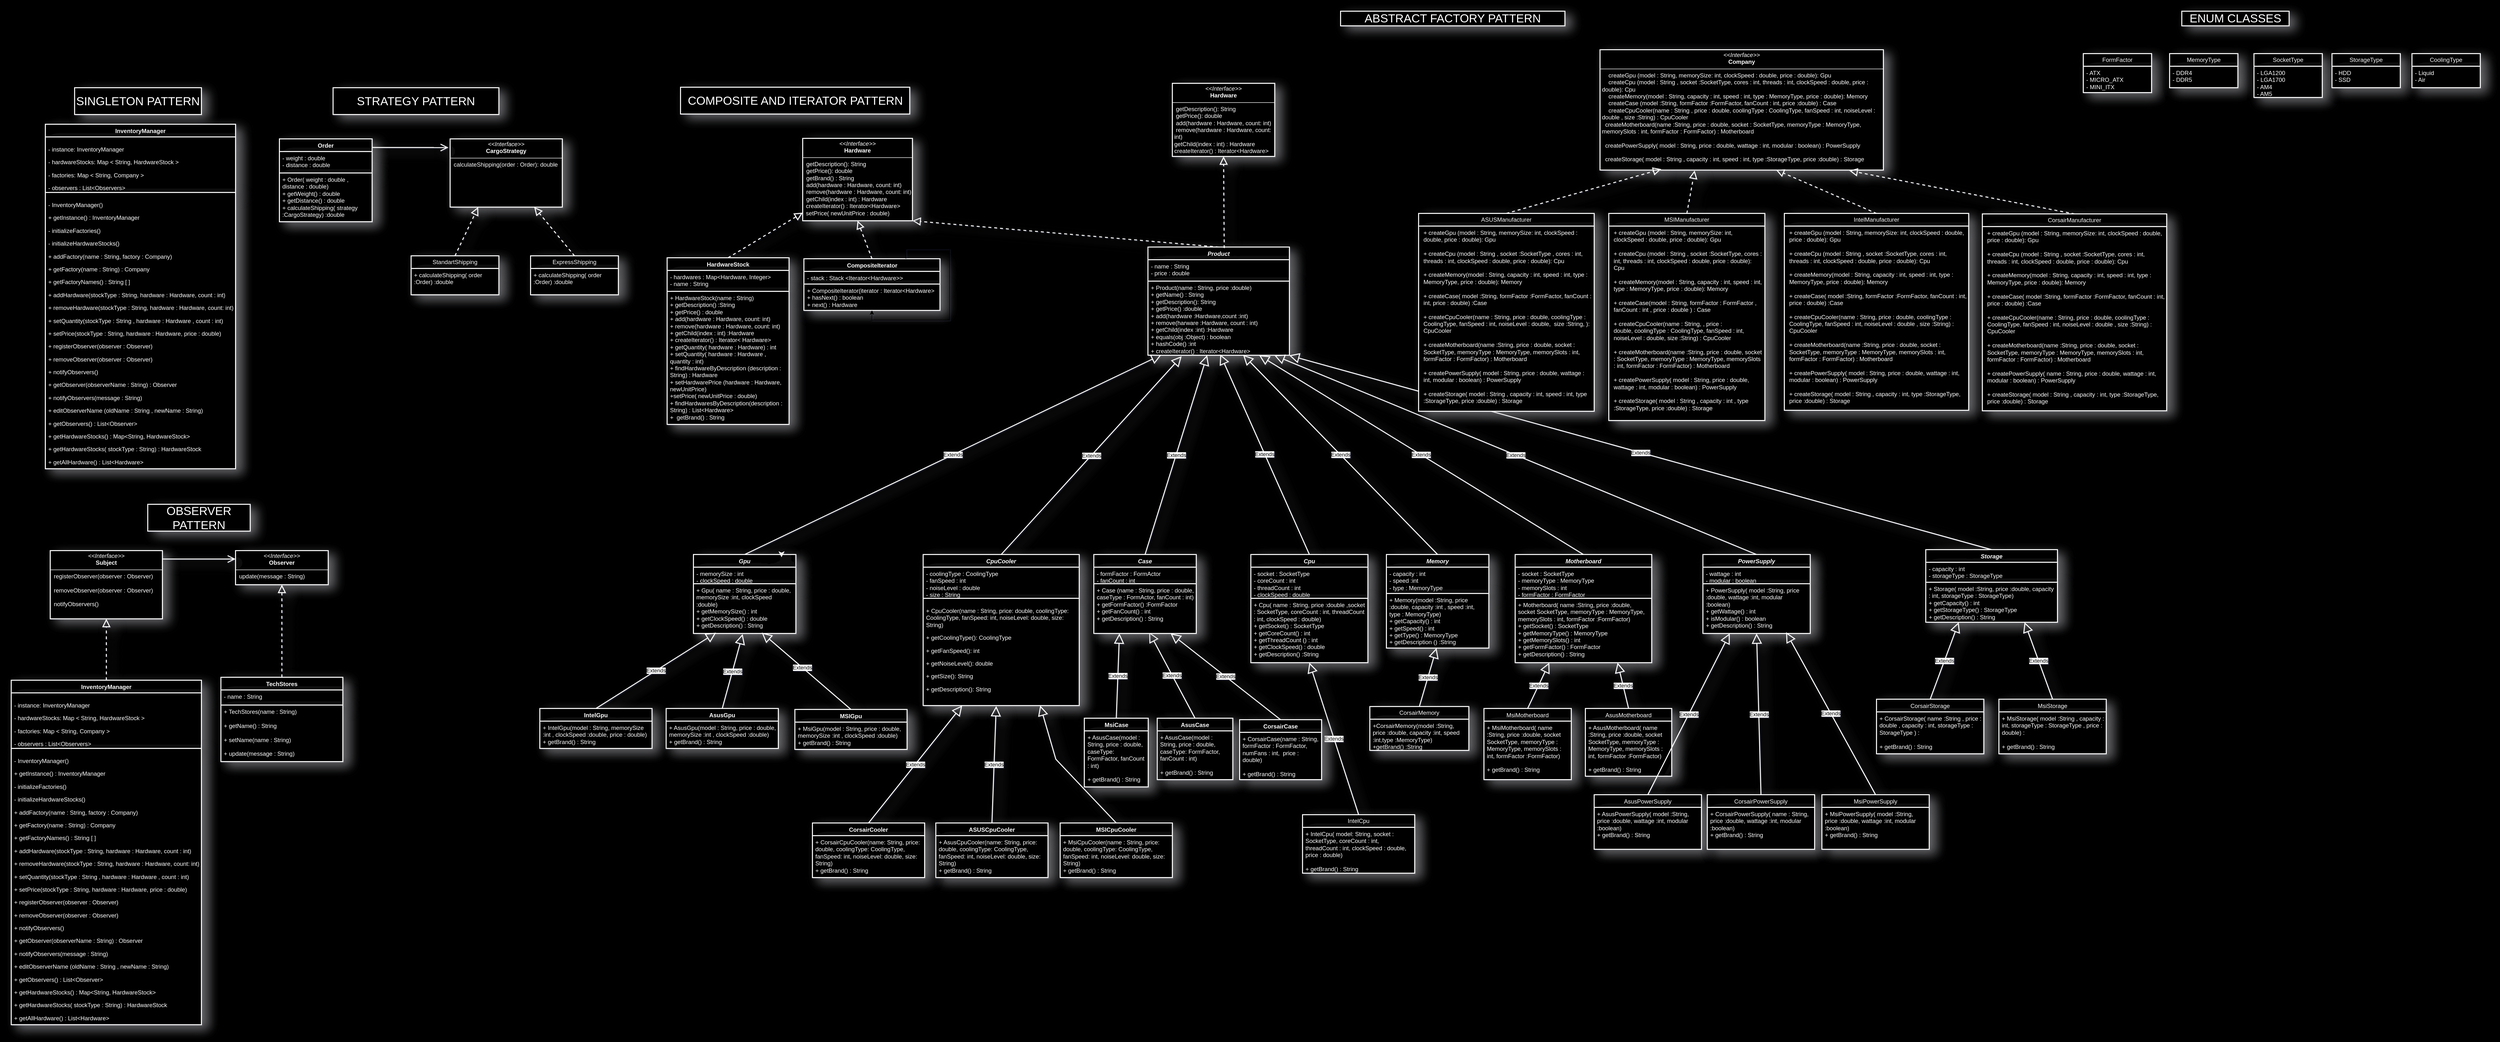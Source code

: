 <mxfile version="25.0.3">
  <diagram id="C5RBs43oDa-KdzZeNtuy" name="Page-1">
    <mxGraphModel dx="3567" dy="1419" grid="0" gridSize="10" guides="1" tooltips="1" connect="1" arrows="1" fold="1" page="0" pageScale="1" pageWidth="827" pageHeight="1169" background="#000000" math="0" shadow="1">
      <root>
        <mxCell id="WIyWlLk6GJQsqaUBKTNV-0" />
        <mxCell id="WIyWlLk6GJQsqaUBKTNV-1" parent="WIyWlLk6GJQsqaUBKTNV-0" />
        <mxCell id="6QeNphfjCAm_pFqaKiIY-25" value="&lt;i&gt;Product&lt;/i&gt;" style="swimlane;fontStyle=1;align=center;verticalAlign=top;childLayout=stackLayout;horizontal=1;startSize=26;horizontalStack=0;resizeParent=1;resizeParentMax=0;resizeLast=0;collapsible=1;marginBottom=0;whiteSpace=wrap;html=1;shadow=1;swimlaneLine=1;fillColor=#000000;strokeColor=#FFFFFF;fontColor=#ffffff;rounded=0;strokeWidth=2;shadowColor=#B3B3B3;shadowOpacity=50;shadowOffsetX=13;shadowOffsetY=8;shadowBlur=11;" parent="WIyWlLk6GJQsqaUBKTNV-1" vertex="1">
          <mxGeometry x="322" y="-157" width="290" height="222" as="geometry" />
        </mxCell>
        <mxCell id="6QeNphfjCAm_pFqaKiIY-26" value="- name : String&lt;div&gt;- price : double&lt;/div&gt;" style="text;align=left;verticalAlign=top;spacingLeft=4;spacingRight=4;overflow=hidden;rotatable=0;points=[[0,0.5],[1,0.5]];portConstraint=eastwest;whiteSpace=wrap;html=1;shadow=1;swimlaneLine=1;fillColor=#000000;strokeColor=#FFFFFF;fontColor=#ffffff;rounded=0;strokeWidth=2;shadowColor=#B3B3B3;shadowOpacity=50;shadowOffsetX=13;shadowOffsetY=8;shadowBlur=11;" parent="6QeNphfjCAm_pFqaKiIY-25" vertex="1">
          <mxGeometry y="26" width="290" height="44" as="geometry" />
        </mxCell>
        <mxCell id="6QeNphfjCAm_pFqaKiIY-28" value="+ Product(name : String, price :double)&lt;div&gt;+ getName() : String&lt;br&gt;&lt;div&gt;+ getDescription(): String&lt;/div&gt;&lt;div&gt;+ getPrice() :double&lt;/div&gt;&lt;div&gt;+ add(hardware :Hardware,count :int)&lt;/div&gt;&lt;div&gt;+ remove(harware :Hardware, count : int)&lt;/div&gt;&lt;div&gt;+ getChild(index :int) :Hardware&lt;/div&gt;&lt;/div&gt;&lt;div&gt;+ equals(obj :Object) : boolean&lt;/div&gt;&lt;div&gt;+ hashCode() :int&lt;/div&gt;&lt;div&gt;+ createIterator() : Iterator&amp;lt;Hardware&amp;gt;&lt;/div&gt;" style="text;align=left;verticalAlign=top;spacingLeft=4;spacingRight=4;overflow=hidden;rotatable=0;points=[[0,0.5],[1,0.5]];portConstraint=eastwest;whiteSpace=wrap;html=1;shadow=1;swimlaneLine=1;fillColor=#000000;strokeColor=#FFFFFF;fontColor=#ffffff;rounded=0;strokeWidth=2;shadowColor=#B3B3B3;shadowOpacity=50;shadowOffsetX=13;shadowOffsetY=8;shadowBlur=11;" parent="6QeNphfjCAm_pFqaKiIY-25" vertex="1">
          <mxGeometry y="70" width="290" height="152" as="geometry" />
        </mxCell>
        <mxCell id="6QeNphfjCAm_pFqaKiIY-53" value="&lt;p style=&quot;margin:0px;margin-top:4px;text-align:center;&quot;&gt;&lt;i&gt;&amp;lt;&amp;lt;Interface&amp;gt;&amp;gt;&lt;/i&gt;&lt;br&gt;&lt;b&gt;Hardware&lt;/b&gt;&lt;/p&gt;&lt;hr size=&quot;1&quot; style=&quot;border-style:solid;&quot;&gt;&lt;p style=&quot;margin:0px;margin-left:4px;&quot;&gt;&lt;span style=&quot;background-color: initial;&quot;&gt;&amp;nbsp;getDescription(): String&lt;/span&gt;&lt;/p&gt;&lt;p style=&quot;margin:0px;margin-left:4px;&quot;&gt;&amp;nbsp;getPrice(): double&lt;/p&gt;&lt;p style=&quot;margin:0px;margin-left:4px;&quot;&gt;&amp;nbsp;add(hardware : Hardware, count: int)&lt;/p&gt;&lt;p style=&quot;margin:0px;margin-left:4px;&quot;&gt;&amp;nbsp;remove&lt;span style=&quot;background-color: initial;&quot;&gt;(hardware : Hardware, count: int)&lt;/span&gt;&lt;/p&gt;&lt;p style=&quot;margin:0px;margin-left:4px;&quot;&gt;&lt;span style=&quot;background-color: initial;&quot;&gt;getChild(index : int) : Hardware&lt;/span&gt;&lt;/p&gt;&lt;p style=&quot;margin:0px;margin-left:4px;&quot;&gt;createIterator() : Iterator&amp;lt;Hardware&amp;gt;&lt;/p&gt;&lt;p style=&quot;margin:0px;margin-left:4px;&quot;&gt;&lt;br&gt;&lt;/p&gt;" style="verticalAlign=top;align=left;overflow=fill;html=1;whiteSpace=wrap;shadow=1;swimlaneLine=1;fillColor=#000000;strokeColor=#FFFFFF;fontColor=#ffffff;rounded=0;strokeWidth=2;shadowColor=#B3B3B3;shadowOpacity=50;shadowOffsetX=13;shadowOffsetY=8;shadowBlur=11;" parent="WIyWlLk6GJQsqaUBKTNV-1" vertex="1">
          <mxGeometry x="372" y="-493" width="210" height="150" as="geometry" />
        </mxCell>
        <mxCell id="6QeNphfjCAm_pFqaKiIY-54" value="HardwareStock" style="swimlane;fontStyle=1;align=center;verticalAlign=top;childLayout=stackLayout;horizontal=1;startSize=26;horizontalStack=0;resizeParent=1;resizeParentMax=0;resizeLast=0;collapsible=1;marginBottom=0;whiteSpace=wrap;html=1;shadow=1;swimlaneLine=1;fillColor=#000000;strokeColor=#FFFFFF;fontColor=#ffffff;rounded=0;strokeWidth=2;shadowColor=#B3B3B3;shadowOpacity=50;shadowOffsetX=13;shadowOffsetY=8;shadowBlur=11;" parent="WIyWlLk6GJQsqaUBKTNV-1" vertex="1">
          <mxGeometry x="-664" y="-135" width="250" height="342" as="geometry" />
        </mxCell>
        <mxCell id="6QeNphfjCAm_pFqaKiIY-55" value="- hardwares : Map&amp;lt;Hardware, Integer&amp;gt; &lt;div&gt;&lt;span style=&quot;background-color: initial;&quot;&gt;- name : String&lt;/span&gt;&lt;/div&gt;" style="text;align=left;verticalAlign=top;spacingLeft=4;spacingRight=4;overflow=hidden;rotatable=0;points=[[0,0.5],[1,0.5]];portConstraint=eastwest;whiteSpace=wrap;html=1;shadow=1;swimlaneLine=1;fillColor=#000000;strokeColor=#FFFFFF;fontColor=#ffffff;rounded=0;strokeWidth=2;shadowColor=#B3B3B3;shadowOpacity=50;shadowOffsetX=13;shadowOffsetY=8;shadowBlur=11;" parent="6QeNphfjCAm_pFqaKiIY-54" vertex="1">
          <mxGeometry y="26" width="250" height="43" as="geometry" />
        </mxCell>
        <mxCell id="6QeNphfjCAm_pFqaKiIY-57" value="&lt;div&gt;&lt;span style=&quot;background-color: initial;&quot;&gt;+ HardwareStock(name : String)&amp;nbsp;&lt;/span&gt;&lt;/div&gt;&lt;div&gt;&lt;span style=&quot;background-color: initial;&quot;&gt;+ getDescription() :String&lt;/span&gt;&lt;/div&gt;&lt;div&gt;+ getPrice() : double&lt;/div&gt;&lt;div&gt;+&amp;nbsp;&lt;span style=&quot;background-color: initial;&quot;&gt;add(hardware : Hardware, count: int)&lt;/span&gt;&lt;/div&gt;&lt;div&gt;&lt;span style=&quot;background-color: initial;&quot;&gt;+ remove&lt;/span&gt;&lt;span style=&quot;background-color: initial;&quot;&gt;(hardware : Hardware, count: int)&lt;/span&gt;&lt;/div&gt;&lt;div&gt;&lt;span style=&quot;background-color: initial;&quot;&gt;+ getChild(index : int) :Hardware&lt;/span&gt;&lt;/div&gt;&lt;div&gt;&lt;span style=&quot;background-color: initial;&quot;&gt;+ createIterator() : Iterator&amp;lt; Hardware&amp;gt;&lt;/span&gt;&lt;/div&gt;&lt;div&gt;+ getQuantity( hardware : Hardware) : int&lt;/div&gt;&lt;div&gt;+ setQuantity( hardware : Hardware , quantity : int)&lt;/div&gt;&lt;div&gt;+ findHardwareByDescription (description : String) : Hardware&lt;/div&gt;&lt;div&gt;&lt;div&gt;+ setHardwarePrice (hardware : Hardware, newUnitPrice)&amp;nbsp;&lt;/div&gt;&lt;/div&gt;&lt;div&gt;+setPrice( newUnitPrice : double)&lt;/div&gt;&lt;div&gt;+ findHardwaresByDescription(description : String) : List&amp;lt;Hardware&amp;gt;&lt;/div&gt;&lt;div&gt;+&amp;nbsp;&lt;span style=&quot;background-color: initial;&quot;&gt;&amp;nbsp;getBrand() : String&lt;/span&gt;&lt;/div&gt;&lt;div&gt;&lt;span style=&quot;background-color: initial;&quot;&gt;&lt;br&gt;&lt;/span&gt;&lt;/div&gt;&lt;div&gt;&lt;div&gt;&lt;br&gt;&lt;/div&gt;&lt;/div&gt;" style="text;align=left;verticalAlign=top;spacingLeft=4;spacingRight=4;overflow=hidden;rotatable=0;points=[[0,0.5],[1,0.5]];portConstraint=eastwest;whiteSpace=wrap;html=1;shadow=1;swimlaneLine=1;fillColor=#000000;strokeColor=#FFFFFF;fontColor=#ffffff;rounded=0;strokeWidth=2;shadowColor=#B3B3B3;shadowOpacity=50;shadowOffsetX=13;shadowOffsetY=8;shadowBlur=11;" parent="6QeNphfjCAm_pFqaKiIY-54" vertex="1">
          <mxGeometry y="69" width="250" height="273" as="geometry" />
        </mxCell>
        <mxCell id="6QeNphfjCAm_pFqaKiIY-58" value="" style="endArrow=block;dashed=1;endFill=0;endSize=12;html=1;rounded=0;exitX=0.5;exitY=0;exitDx=0;exitDy=0;shadow=1;swimlaneLine=1;fillColor=#a0522d;strokeColor=#FFFFFF;strokeWidth=2;shadowColor=#B3B3B3;shadowOpacity=50;shadowOffsetX=13;shadowOffsetY=8;shadowBlur=11;" parent="WIyWlLk6GJQsqaUBKTNV-1" source="6QeNphfjCAm_pFqaKiIY-54" target="XWvDcAkHK5dL2flV-9Gg-0" edge="1">
          <mxGeometry width="160" relative="1" as="geometry">
            <mxPoint x="-411.5" y="-130" as="sourcePoint" />
            <mxPoint x="-251.5" y="-130" as="targetPoint" />
          </mxGeometry>
        </mxCell>
        <mxCell id="6QeNphfjCAm_pFqaKiIY-59" value="&lt;p style=&quot;margin:0px;margin-top:4px;text-align:center;&quot;&gt;&lt;i&gt;&amp;lt;&amp;lt;Interface&amp;gt;&amp;gt;&lt;/i&gt;&lt;br&gt;&lt;b&gt;Subject&lt;/b&gt;&lt;/p&gt;&lt;hr size=&quot;1&quot; style=&quot;border-style:solid;&quot;&gt;&lt;p style=&quot;margin:0px;margin-left:4px;&quot;&gt;&amp;nbsp;registerObserver(observer : Observer)&lt;br&gt;&lt;br&gt;&lt;/p&gt;&lt;p style=&quot;margin:0px;margin-left:4px;&quot;&gt;&amp;nbsp;removeObserver(observer : Observer)&lt;/p&gt;&lt;p style=&quot;margin:0px;margin-left:4px;&quot;&gt;&lt;br&gt;&lt;/p&gt;&lt;p style=&quot;margin:0px;margin-left:4px;&quot;&gt;&amp;nbsp;notify&lt;span style=&quot;background-color: initial;&quot;&gt;Observers()&lt;/span&gt;&lt;/p&gt;" style="verticalAlign=top;align=left;overflow=fill;html=1;whiteSpace=wrap;shadow=1;swimlaneLine=1;fillColor=#000000;strokeColor=#FFFFFF;fontColor=#ffffff;rounded=0;strokeWidth=2;shadowColor=#B3B3B3;shadowOpacity=50;shadowOffsetX=13;shadowOffsetY=8;shadowBlur=11;" parent="WIyWlLk6GJQsqaUBKTNV-1" vertex="1">
          <mxGeometry x="-1929" y="466" width="230" height="140" as="geometry" />
        </mxCell>
        <mxCell id="6QeNphfjCAm_pFqaKiIY-60" value="&lt;p style=&quot;margin:0px;margin-top:4px;text-align:center;&quot;&gt;&lt;i&gt;&amp;lt;&amp;lt;Interface&amp;gt;&amp;gt;&lt;/i&gt;&lt;br&gt;&lt;b&gt;Observer&lt;/b&gt;&lt;/p&gt;&lt;hr size=&quot;1&quot; style=&quot;border-style:solid;&quot;&gt;&lt;p style=&quot;margin:0px;margin-left:4px;&quot;&gt;&amp;nbsp;update(message : String)&lt;/p&gt;" style="verticalAlign=top;align=left;overflow=fill;html=1;whiteSpace=wrap;shadow=1;swimlaneLine=1;fillColor=#000000;strokeColor=#FFFFFF;fontColor=#ffffff;rounded=0;strokeWidth=2;shadowColor=#B3B3B3;shadowOpacity=50;shadowOffsetX=13;shadowOffsetY=8;shadowBlur=11;" parent="WIyWlLk6GJQsqaUBKTNV-1" vertex="1">
          <mxGeometry x="-1549" y="466" width="190" height="70" as="geometry" />
        </mxCell>
        <mxCell id="6QeNphfjCAm_pFqaKiIY-62" value="" style="endArrow=block;dashed=1;endFill=0;endSize=12;html=1;rounded=0;exitX=0.5;exitY=0;exitDx=0;exitDy=0;entryX=1;entryY=1;entryDx=0;entryDy=0;shadow=1;swimlaneLine=1;fillColor=#a0522d;strokeColor=#FFFFFF;strokeWidth=2;shadowColor=#B3B3B3;shadowOpacity=50;shadowOffsetX=13;shadowOffsetY=8;shadowBlur=11;" parent="WIyWlLk6GJQsqaUBKTNV-1" source="6QeNphfjCAm_pFqaKiIY-25" target="XWvDcAkHK5dL2flV-9Gg-0" edge="1">
          <mxGeometry width="160" relative="1" as="geometry">
            <mxPoint x="-8" y="85" as="sourcePoint" />
            <mxPoint x="467" y="-325" as="targetPoint" />
          </mxGeometry>
        </mxCell>
        <mxCell id="XWvDcAkHK5dL2flV-9Gg-0" value="&lt;p style=&quot;margin:0px;margin-top:4px;text-align:center;&quot;&gt;&lt;i&gt;&amp;lt;&amp;lt;Interface&amp;gt;&amp;gt;&lt;/i&gt;&lt;br&gt;&lt;b&gt;Hardware&lt;/b&gt;&lt;/p&gt;&lt;hr size=&quot;1&quot; style=&quot;border-style:solid;&quot;&gt;&lt;p style=&quot;margin:0px;margin-left:4px;&quot;&gt;&lt;span style=&quot;background-color: initial;&quot;&gt;&amp;nbsp;getDescription(): String&lt;/span&gt;&lt;/p&gt;&lt;p style=&quot;margin:0px;margin-left:4px;&quot;&gt;&amp;nbsp;getPrice(): double&lt;/p&gt;&lt;p style=&quot;margin:0px;margin-left:4px;&quot;&gt;&amp;nbsp;getBrand() : String&lt;/p&gt;&lt;p style=&quot;margin:0px;margin-left:4px;&quot;&gt;&amp;nbsp;add(hardware : Hardware, count: int)&lt;/p&gt;&lt;p style=&quot;margin:0px;margin-left:4px;&quot;&gt;&amp;nbsp;remove&lt;span style=&quot;background-color: initial;&quot;&gt;(hardware : Hardware, count: int)&lt;/span&gt;&lt;/p&gt;&lt;p style=&quot;margin:0px;margin-left:4px;&quot;&gt;&lt;span style=&quot;background-color: initial;&quot;&gt;&amp;nbsp;getChild(index : int) : Hardware&lt;/span&gt;&lt;/p&gt;&lt;div&gt;&amp;nbsp; createIterator() : Iterator&amp;lt;Hardware&amp;gt;&lt;span style=&quot;background-color: initial;&quot;&gt;&lt;/span&gt;&lt;/div&gt;&lt;div&gt;&amp;nbsp; setPrice( newUnitPrice : double)&lt;/div&gt;&lt;p style=&quot;margin:0px;margin-left:4px;&quot;&gt;&lt;br&gt;&lt;/p&gt;" style="verticalAlign=top;align=left;overflow=fill;html=1;whiteSpace=wrap;shadow=1;swimlaneLine=1;fillColor=#000000;strokeColor=#FFFFFF;fontColor=#ffffff;rounded=0;strokeWidth=2;shadowColor=#B3B3B3;shadowOpacity=50;shadowOffsetX=13;shadowOffsetY=8;shadowBlur=11;" parent="WIyWlLk6GJQsqaUBKTNV-1" vertex="1">
          <mxGeometry x="-386" y="-380" width="225" height="169" as="geometry" />
        </mxCell>
        <mxCell id="XWvDcAkHK5dL2flV-9Gg-3" value="&lt;p style=&quot;margin:0px;margin-top:4px;text-align:center;&quot;&gt;&lt;i&gt;&amp;lt;&amp;lt;Interface&amp;gt;&amp;gt;&lt;/i&gt;&lt;br&gt;&lt;b&gt;CargoStrategy&lt;/b&gt;&lt;/p&gt;&lt;hr size=&quot;1&quot; style=&quot;border-style:solid;&quot;&gt;&lt;p style=&quot;margin:0px;margin-left:4px;&quot;&gt;&amp;nbsp;calculateShipping(order : Order): double&lt;/p&gt;" style="verticalAlign=top;align=left;overflow=fill;html=1;whiteSpace=wrap;shadow=1;swimlaneLine=1;fillColor=#000000;strokeColor=#FFFFFF;fontColor=#ffffff;rounded=0;strokeWidth=2;shadowColor=#B3B3B3;shadowOpacity=50;shadowOffsetX=13;shadowOffsetY=8;shadowBlur=11;" parent="WIyWlLk6GJQsqaUBKTNV-1" vertex="1">
          <mxGeometry x="-1109" y="-379" width="230" height="140" as="geometry" />
        </mxCell>
        <mxCell id="XWvDcAkHK5dL2flV-9Gg-4" value="Order" style="swimlane;fontStyle=1;align=center;verticalAlign=top;childLayout=stackLayout;horizontal=1;startSize=26;horizontalStack=0;resizeParent=1;resizeParentMax=0;resizeLast=0;collapsible=1;marginBottom=0;whiteSpace=wrap;html=1;shadow=1;swimlaneLine=1;fillColor=#000000;strokeColor=#FFFFFF;fontColor=#ffffff;rounded=0;strokeWidth=2;shadowColor=#B3B3B3;shadowOpacity=50;shadowOffsetX=13;shadowOffsetY=8;shadowBlur=11;" parent="WIyWlLk6GJQsqaUBKTNV-1" vertex="1">
          <mxGeometry x="-1459" y="-379" width="190" height="170" as="geometry" />
        </mxCell>
        <mxCell id="XWvDcAkHK5dL2flV-9Gg-5" value="- weight : double&lt;div&gt;- distance : double&lt;/div&gt;" style="text;align=left;verticalAlign=top;spacingLeft=4;spacingRight=4;overflow=hidden;rotatable=0;points=[[0,0.5],[1,0.5]];portConstraint=eastwest;whiteSpace=wrap;html=1;shadow=1;swimlaneLine=1;fillColor=#000000;strokeColor=#FFFFFF;fontColor=#ffffff;rounded=0;strokeWidth=2;shadowColor=#B3B3B3;shadowOpacity=50;shadowOffsetX=13;shadowOffsetY=8;shadowBlur=11;" parent="XWvDcAkHK5dL2flV-9Gg-4" vertex="1">
          <mxGeometry y="26" width="190" height="44" as="geometry" />
        </mxCell>
        <mxCell id="XWvDcAkHK5dL2flV-9Gg-7" value="+ Order( weight : double , distance : double)&lt;div&gt;+ getWeight() : double&lt;/div&gt;&lt;div&gt;+ getDistance() : double&lt;/div&gt;&lt;div&gt;+ calculateShipping( strategy :CargoStrategy) :double&amp;nbsp;&lt;/div&gt;" style="text;align=left;verticalAlign=top;spacingLeft=4;spacingRight=4;overflow=hidden;rotatable=0;points=[[0,0.5],[1,0.5]];portConstraint=eastwest;whiteSpace=wrap;html=1;shadow=1;swimlaneLine=1;fillColor=#000000;strokeColor=#FFFFFF;fontColor=#ffffff;rounded=0;strokeWidth=2;shadowColor=#B3B3B3;shadowOpacity=50;shadowOffsetX=13;shadowOffsetY=8;shadowBlur=11;" parent="XWvDcAkHK5dL2flV-9Gg-4" vertex="1">
          <mxGeometry y="70" width="190" height="100" as="geometry" />
        </mxCell>
        <mxCell id="XWvDcAkHK5dL2flV-9Gg-8" value="StandartShipping" style="swimlane;fontStyle=0;childLayout=stackLayout;horizontal=1;startSize=26;horizontalStack=0;resizeParent=1;resizeParentMax=0;resizeLast=0;collapsible=1;marginBottom=0;whiteSpace=wrap;html=1;shadow=1;swimlaneLine=1;fillColor=#000000;strokeColor=#FFFFFF;fontColor=#ffffff;rounded=0;strokeWidth=2;shadowColor=#B3B3B3;shadowOpacity=50;shadowOffsetX=13;shadowOffsetY=8;shadowBlur=11;" parent="WIyWlLk6GJQsqaUBKTNV-1" vertex="1">
          <mxGeometry x="-1189" y="-139" width="180" height="80" as="geometry" />
        </mxCell>
        <mxCell id="XWvDcAkHK5dL2flV-9Gg-9" value="+ calculateShipping( order :Order) :double&amp;nbsp;" style="text;align=left;verticalAlign=top;spacingLeft=4;spacingRight=4;overflow=hidden;rotatable=0;points=[[0,0.5],[1,0.5]];portConstraint=eastwest;whiteSpace=wrap;html=1;shadow=1;swimlaneLine=1;fillColor=#000000;strokeColor=#FFFFFF;fontColor=#ffffff;rounded=0;strokeWidth=2;shadowColor=#B3B3B3;shadowOpacity=50;shadowOffsetX=13;shadowOffsetY=8;shadowBlur=11;" parent="XWvDcAkHK5dL2flV-9Gg-8" vertex="1">
          <mxGeometry y="26" width="180" height="54" as="geometry" />
        </mxCell>
        <mxCell id="XWvDcAkHK5dL2flV-9Gg-12" value="ExpressShipping" style="swimlane;fontStyle=0;childLayout=stackLayout;horizontal=1;startSize=26;horizontalStack=0;resizeParent=1;resizeParentMax=0;resizeLast=0;collapsible=1;marginBottom=0;whiteSpace=wrap;html=1;shadow=1;swimlaneLine=1;fillColor=#000000;strokeColor=#FFFFFF;fontColor=#ffffff;rounded=0;strokeWidth=2;shadowColor=#B3B3B3;shadowOpacity=50;shadowOffsetX=13;shadowOffsetY=8;shadowBlur=11;" parent="WIyWlLk6GJQsqaUBKTNV-1" vertex="1">
          <mxGeometry x="-944" y="-139" width="180" height="80" as="geometry" />
        </mxCell>
        <mxCell id="XWvDcAkHK5dL2flV-9Gg-13" value="+ calculateShipping( order :Order) :double&amp;nbsp;" style="text;align=left;verticalAlign=top;spacingLeft=4;spacingRight=4;overflow=hidden;rotatable=0;points=[[0,0.5],[1,0.5]];portConstraint=eastwest;whiteSpace=wrap;html=1;shadow=1;swimlaneLine=1;fillColor=#000000;strokeColor=#FFFFFF;fontColor=#ffffff;rounded=0;strokeWidth=2;shadowColor=#B3B3B3;shadowOpacity=50;shadowOffsetX=13;shadowOffsetY=8;shadowBlur=11;" parent="XWvDcAkHK5dL2flV-9Gg-12" vertex="1">
          <mxGeometry y="26" width="180" height="54" as="geometry" />
        </mxCell>
        <mxCell id="XWvDcAkHK5dL2flV-9Gg-15" value="" style="endArrow=block;dashed=1;endFill=0;endSize=12;html=1;rounded=0;exitX=0.5;exitY=0;exitDx=0;exitDy=0;entryX=0.25;entryY=1;entryDx=0;entryDy=0;shadow=1;swimlaneLine=1;fillColor=#a0522d;strokeColor=#FFFFFF;strokeWidth=2;shadowColor=#B3B3B3;shadowOpacity=50;shadowOffsetX=13;shadowOffsetY=8;shadowBlur=11;" parent="WIyWlLk6GJQsqaUBKTNV-1" source="XWvDcAkHK5dL2flV-9Gg-8" target="XWvDcAkHK5dL2flV-9Gg-3" edge="1">
          <mxGeometry width="160" relative="1" as="geometry">
            <mxPoint x="-1049" y="-59" as="sourcePoint" />
            <mxPoint x="-889" y="-59" as="targetPoint" />
          </mxGeometry>
        </mxCell>
        <mxCell id="XWvDcAkHK5dL2flV-9Gg-16" value="" style="endArrow=block;dashed=1;endFill=0;endSize=12;html=1;rounded=0;exitX=0.5;exitY=0;exitDx=0;exitDy=0;entryX=0.75;entryY=1;entryDx=0;entryDy=0;shadow=1;swimlaneLine=1;fillColor=#a0522d;strokeColor=#FFFFFF;strokeWidth=2;shadowColor=#B3B3B3;shadowOpacity=50;shadowOffsetX=13;shadowOffsetY=8;shadowBlur=11;" parent="WIyWlLk6GJQsqaUBKTNV-1" source="XWvDcAkHK5dL2flV-9Gg-12" target="XWvDcAkHK5dL2flV-9Gg-3" edge="1">
          <mxGeometry width="160" relative="1" as="geometry">
            <mxPoint x="-1139" y="-129" as="sourcePoint" />
            <mxPoint x="-959" y="-229" as="targetPoint" />
          </mxGeometry>
        </mxCell>
        <mxCell id="XWvDcAkHK5dL2flV-9Gg-17" value="" style="endArrow=open;endFill=1;endSize=12;html=1;rounded=0;exitX=1.005;exitY=0.104;exitDx=0;exitDy=0;exitPerimeter=0;entryX=-0.015;entryY=0.127;entryDx=0;entryDy=0;entryPerimeter=0;shadow=1;swimlaneLine=1;fillColor=#a0522d;strokeColor=#FFFFFF;strokeWidth=2;shadowColor=#B3B3B3;shadowOpacity=50;shadowOffsetX=13;shadowOffsetY=8;shadowBlur=11;" parent="WIyWlLk6GJQsqaUBKTNV-1" source="XWvDcAkHK5dL2flV-9Gg-4" target="XWvDcAkHK5dL2flV-9Gg-3" edge="1">
          <mxGeometry width="160" relative="1" as="geometry">
            <mxPoint x="-1049" y="-59" as="sourcePoint" />
            <mxPoint x="-889" y="-59" as="targetPoint" />
          </mxGeometry>
        </mxCell>
        <mxCell id="XR5lh1WbpXn12krqnB3P-0" value="InventoryManager" style="swimlane;fontStyle=1;align=center;verticalAlign=top;childLayout=stackLayout;horizontal=1;startSize=26;horizontalStack=0;resizeParent=1;resizeParentMax=0;resizeLast=0;collapsible=1;marginBottom=0;whiteSpace=wrap;html=1;shadow=1;swimlaneLine=1;fillColor=#000000;strokeColor=#FFFFFF;fontColor=#ffffff;rounded=0;strokeWidth=2;shadowOpacity=50;shadowColor=#B3B3B3;shadowOffsetX=13;shadowOffsetY=8;shadowBlur=11;" parent="WIyWlLk6GJQsqaUBKTNV-1" vertex="1">
          <mxGeometry x="-1939" y="-409" width="390" height="707" as="geometry" />
        </mxCell>
        <mxCell id="XR5lh1WbpXn12krqnB3P-1" value="&lt;p data-pm-slice=&quot;0 0 []&quot;&gt;- instance: InventoryManager&amp;nbsp;&lt;/p&gt;&lt;p data-pm-slice=&quot;0 0 []&quot;&gt;&lt;span style=&quot;background-color: initial;&quot;&gt;- hardwareStocks: Map &amp;lt; String, HardwareStock &amp;gt;&lt;/span&gt;&lt;/p&gt;&lt;p&gt;&lt;span style=&quot;background-color: initial;&quot;&gt;- factories: Map &amp;lt; String, Company &amp;gt;&amp;nbsp;&lt;/span&gt;&lt;/p&gt;&lt;p&gt;&lt;span style=&quot;background-color: initial;&quot;&gt;- observers : List&amp;lt;Observers&amp;gt;&lt;/span&gt;&lt;/p&gt;" style="text;align=left;verticalAlign=top;spacingLeft=4;spacingRight=4;overflow=hidden;rotatable=0;points=[[0,0.5],[1,0.5]];portConstraint=eastwest;whiteSpace=wrap;html=1;shadow=1;swimlaneLine=1;fillColor=#000000;strokeColor=#FFFFFF;fontColor=#ffffff;rounded=0;strokeWidth=2;shadowOpacity=50;shadowColor=#B3B3B3;shadowOffsetX=13;shadowOffsetY=8;shadowBlur=11;" parent="XR5lh1WbpXn12krqnB3P-0" vertex="1">
          <mxGeometry y="26" width="390" height="114" as="geometry" />
        </mxCell>
        <mxCell id="XR5lh1WbpXn12krqnB3P-3" value="&lt;p data-pm-slice=&quot;0 0 []&quot;&gt;- InventoryManager()&lt;/p&gt;&lt;p data-pm-slice=&quot;0 0 []&quot;&gt;+ getInstance() : InventoryManager&lt;/p&gt;&lt;p data-pm-slice=&quot;0 0 []&quot;&gt;- initializeFactories()&lt;/p&gt;&lt;p data-pm-slice=&quot;0 0 []&quot;&gt;-&amp;nbsp;initializeHardwareStocks()&lt;/p&gt;&lt;p&gt; + addFactory(name : String, factory : Company) &lt;/p&gt;&lt;p&gt; + getFactory(name : String) : Company         &lt;/p&gt;&lt;p&gt;+ getFactoryNames() : String [ ]&lt;/p&gt;&lt;p&gt; + addHardware(stockType : String, hardware : Hardware, count : int) &lt;/p&gt;&lt;p&gt; + removeHardware(stockType : String, hardware : Hardware, count: int) &lt;/p&gt;&lt;p&gt;+ setQuantity(stockType : String , hardware : Hardware , count : int)&lt;/p&gt;&lt;p&gt;+ setPrice(stockType : String, hardware : Hardware, price : double)&lt;/p&gt;&lt;p&gt; + registerObserver(observer : Observer)      &lt;/p&gt;&lt;p&gt;+ removeObserver(observer : Observer)        &lt;/p&gt;&lt;p&gt;+ notifyObservers()&lt;/p&gt;&lt;p&gt;+ getObserver(observerName : String) : Observer&lt;/p&gt;&lt;p&gt;+ notifyObservers(message : String)&lt;/p&gt;&lt;p&gt;+ editObserverName (oldName : String , newName : String)&lt;/p&gt;&lt;p&gt;+ getObservers() : List&amp;lt;Observer&amp;gt;&lt;/p&gt;&lt;p&gt;+ getHardwareStocks() : Map&amp;lt;String, HardwareStock&amp;gt;&lt;/p&gt;&lt;p&gt;+ getHardwareStocks( stockType : String) : HardwareStock&lt;/p&gt;&lt;p&gt;+ getAllHardware() : List&amp;lt;Hardware&amp;gt;&lt;/p&gt;&lt;p&gt;&lt;br&gt;&lt;/p&gt;" style="text;align=left;verticalAlign=top;spacingLeft=4;spacingRight=4;overflow=hidden;rotatable=0;points=[[0,0.5],[1,0.5]];portConstraint=eastwest;whiteSpace=wrap;html=1;shadow=1;swimlaneLine=1;fillColor=#000000;strokeColor=#FFFFFF;fontColor=#ffffff;rounded=0;strokeWidth=2;shadowOpacity=50;shadowColor=#B3B3B3;shadowOffsetX=13;shadowOffsetY=8;shadowBlur=11;" parent="XR5lh1WbpXn12krqnB3P-0" vertex="1">
          <mxGeometry y="140" width="390" height="567" as="geometry" />
        </mxCell>
        <mxCell id="XR5lh1WbpXn12krqnB3P-8" value="" style="endArrow=block;dashed=1;endFill=0;endSize=12;html=1;rounded=0;entryX=0.5;entryY=1;entryDx=0;entryDy=0;exitX=0.5;exitY=0;exitDx=0;exitDy=0;shadow=1;swimlaneLine=1;fillColor=#a0522d;strokeColor=#FFFFFF;strokeWidth=2;shadowColor=#B3B3B3;shadowOpacity=50;shadowOffsetX=13;shadowOffsetY=8;shadowBlur=11;" parent="WIyWlLk6GJQsqaUBKTNV-1" source="KXpbZksyFM_RmGcXUAY_-35" target="6QeNphfjCAm_pFqaKiIY-60" edge="1">
          <mxGeometry width="160" relative="1" as="geometry">
            <mxPoint x="-1454" y="656" as="sourcePoint" />
            <mxPoint x="-1469" y="736" as="targetPoint" />
          </mxGeometry>
        </mxCell>
        <mxCell id="XR5lh1WbpXn12krqnB3P-10" value="" style="endArrow=open;endFill=1;endSize=12;html=1;rounded=0;exitX=1.002;exitY=0.123;exitDx=0;exitDy=0;entryX=0;entryY=0.246;entryDx=0;entryDy=0;exitPerimeter=0;entryPerimeter=0;shadow=1;swimlaneLine=1;fillColor=#a0522d;strokeColor=#FFFFFF;strokeWidth=2;shadowColor=#B3B3B3;shadowOpacity=50;shadowOffsetX=13;shadowOffsetY=8;shadowBlur=11;" parent="WIyWlLk6GJQsqaUBKTNV-1" source="6QeNphfjCAm_pFqaKiIY-59" target="6QeNphfjCAm_pFqaKiIY-60" edge="1">
          <mxGeometry width="160" relative="1" as="geometry">
            <mxPoint x="-1649" y="696" as="sourcePoint" />
            <mxPoint x="-1489" y="696" as="targetPoint" />
          </mxGeometry>
        </mxCell>
        <mxCell id="XR5lh1WbpXn12krqnB3P-11" value="&lt;font style=&quot;font-size: 24px;&quot;&gt;OBSERVER PATTERN&lt;/font&gt;" style="text;align=center;html=1;verticalAlign=middle;whiteSpace=wrap;rounded=0;shadow=1;swimlaneLine=1;fillColor=#000000;strokeColor=#FFFFFF;fontColor=#ffffff;strokeWidth=2;shadowColor=#B3B3B3;shadowOpacity=50;shadowOffsetX=13;shadowOffsetY=8;shadowBlur=11;" parent="WIyWlLk6GJQsqaUBKTNV-1" vertex="1">
          <mxGeometry x="-1729" y="371" width="210" height="55" as="geometry" />
        </mxCell>
        <mxCell id="XR5lh1WbpXn12krqnB3P-13" value="&lt;font style=&quot;font-size: 24px;&quot;&gt;COMPOSITE AND ITERATOR PATTERN&lt;/font&gt;" style="text;align=center;html=1;verticalAlign=middle;whiteSpace=wrap;rounded=0;shadow=1;swimlaneLine=1;fillColor=#000000;strokeColor=#FFFFFF;fontColor=#ffffff;strokeWidth=2;shadowColor=#B3B3B3;shadowOpacity=50;shadowOffsetX=13;shadowOffsetY=8;shadowBlur=11;" parent="WIyWlLk6GJQsqaUBKTNV-1" vertex="1">
          <mxGeometry x="-636.5" y="-485" width="470" height="55" as="geometry" />
        </mxCell>
        <mxCell id="XR5lh1WbpXn12krqnB3P-14" value="AsusCase" style="swimlane;fontStyle=1;align=center;verticalAlign=top;childLayout=stackLayout;horizontal=1;startSize=26;horizontalStack=0;resizeParent=1;resizeParentMax=0;resizeLast=0;collapsible=1;marginBottom=0;whiteSpace=wrap;html=1;shadow=1;swimlaneLine=1;fillColor=#000000;strokeColor=#FFFFFF;fontColor=#ffffff;rounded=0;strokeWidth=2;shadowColor=#B3B3B3;shadowOpacity=50;shadowOffsetX=13;shadowOffsetY=8;shadowBlur=11;" parent="WIyWlLk6GJQsqaUBKTNV-1" vertex="1">
          <mxGeometry x="341" y="810" width="155" height="126" as="geometry" />
        </mxCell>
        <mxCell id="XR5lh1WbpXn12krqnB3P-17" value="+ AsusCase(model : String, price : double, caseType: FormFactor&lt;span style=&quot;background-color: initial;&quot;&gt;, fanCount : int)&amp;nbsp;&lt;/span&gt;&lt;div&gt;&lt;br&gt;&lt;div&gt;+ getBrand() : String&lt;span style=&quot;background-color: initial;&quot;&gt;&lt;/span&gt;&lt;/div&gt;&lt;/div&gt;" style="text;align=left;verticalAlign=top;spacingLeft=4;spacingRight=4;overflow=hidden;rotatable=0;points=[[0,0.5],[1,0.5]];portConstraint=eastwest;whiteSpace=wrap;html=1;shadow=1;swimlaneLine=1;fillColor=#000000;strokeColor=#FFFFFF;fontColor=#ffffff;rounded=0;strokeWidth=2;shadowColor=#B3B3B3;shadowOpacity=50;shadowOffsetX=13;shadowOffsetY=8;shadowBlur=11;" parent="XR5lh1WbpXn12krqnB3P-14" vertex="1">
          <mxGeometry y="26" width="155" height="100" as="geometry" />
        </mxCell>
        <mxCell id="XR5lh1WbpXn12krqnB3P-18" value="AsusGpu" style="swimlane;fontStyle=1;align=center;verticalAlign=top;childLayout=stackLayout;horizontal=1;startSize=26;horizontalStack=0;resizeParent=1;resizeParentMax=0;resizeLast=0;collapsible=1;marginBottom=0;whiteSpace=wrap;html=1;shadow=1;swimlaneLine=1;fillColor=#000000;strokeColor=#FFFFFF;fontColor=#ffffff;rounded=0;strokeWidth=2;shadowColor=#B3B3B3;shadowOpacity=50;shadowOffsetX=13;shadowOffsetY=8;shadowBlur=11;" parent="WIyWlLk6GJQsqaUBKTNV-1" vertex="1">
          <mxGeometry x="-666" y="790" width="230" height="82" as="geometry" />
        </mxCell>
        <mxCell id="XR5lh1WbpXn12krqnB3P-20" value="+ AsusGpu(model : String, price : double, memorySize :int&amp;nbsp;&lt;span style=&quot;background-color: initial;&quot;&gt;, clockSpeed :double)&amp;nbsp;&lt;/span&gt;&lt;div&gt;&lt;span style=&quot;background-color: initial;&quot;&gt;+ getBrand() : String&lt;/span&gt;&lt;/div&gt;" style="text;align=left;verticalAlign=top;spacingLeft=4;spacingRight=4;overflow=hidden;rotatable=0;points=[[0,0.5],[1,0.5]];portConstraint=eastwest;whiteSpace=wrap;html=1;shadow=1;swimlaneLine=1;fillColor=#000000;strokeColor=#FFFFFF;fontColor=#ffffff;rounded=0;strokeWidth=2;shadowColor=#B3B3B3;shadowOpacity=50;shadowOffsetX=13;shadowOffsetY=8;shadowBlur=11;" parent="XR5lh1WbpXn12krqnB3P-18" vertex="1">
          <mxGeometry y="26" width="230" height="56" as="geometry" />
        </mxCell>
        <mxCell id="XR5lh1WbpXn12krqnB3P-21" value="&lt;i&gt;Gpu&lt;/i&gt;" style="swimlane;fontStyle=1;align=center;verticalAlign=top;childLayout=stackLayout;horizontal=1;startSize=26;horizontalStack=0;resizeParent=1;resizeParentMax=0;resizeLast=0;collapsible=1;marginBottom=0;whiteSpace=wrap;html=1;shadow=1;swimlaneLine=1;fillColor=#000000;strokeColor=#FFFFFF;fontColor=#ffffff;rounded=0;strokeWidth=2;shadowColor=#B3B3B3;shadowOpacity=50;shadowOffsetX=13;shadowOffsetY=8;shadowBlur=11;" parent="WIyWlLk6GJQsqaUBKTNV-1" vertex="1">
          <mxGeometry x="-610" y="474" width="210" height="162" as="geometry" />
        </mxCell>
        <mxCell id="XR5lh1WbpXn12krqnB3P-22" value="- memorySize : int&lt;div&gt;- clockSpeed : double&lt;/div&gt;" style="text;align=left;verticalAlign=top;spacingLeft=4;spacingRight=4;overflow=hidden;rotatable=0;points=[[0,0.5],[1,0.5]];portConstraint=eastwest;whiteSpace=wrap;html=1;shadow=1;swimlaneLine=1;fillColor=#000000;strokeColor=#FFFFFF;fontColor=#ffffff;rounded=0;strokeWidth=2;shadowColor=#B3B3B3;shadowOpacity=50;shadowOffsetX=13;shadowOffsetY=8;shadowBlur=11;" parent="XR5lh1WbpXn12krqnB3P-21" vertex="1">
          <mxGeometry y="26" width="210" height="34" as="geometry" />
        </mxCell>
        <mxCell id="XR5lh1WbpXn12krqnB3P-24" value="+ Gpu( name : String, price : double, memorySize :int, clockSpeed :double)&amp;nbsp;&lt;div&gt;+ getMemorySize() : int&lt;/div&gt;&lt;div&gt;+ getClockSpeed() : double&lt;/div&gt;&lt;div&gt;&lt;span style=&quot;background-color: initial;&quot;&gt;+ getDescription() : String&lt;/span&gt;&lt;/div&gt;" style="text;align=left;verticalAlign=top;spacingLeft=4;spacingRight=4;overflow=hidden;rotatable=0;points=[[0,0.5],[1,0.5]];portConstraint=eastwest;whiteSpace=wrap;html=1;shadow=1;swimlaneLine=1;fillColor=#000000;strokeColor=#FFFFFF;fontColor=#ffffff;rounded=0;strokeWidth=2;shadowColor=#B3B3B3;shadowOpacity=50;shadowOffsetX=13;shadowOffsetY=8;shadowBlur=11;" parent="XR5lh1WbpXn12krqnB3P-21" vertex="1">
          <mxGeometry y="60" width="210" height="102" as="geometry" />
        </mxCell>
        <mxCell id="XR5lh1WbpXn12krqnB3P-25" value="Extends" style="endArrow=block;endSize=16;endFill=0;html=1;rounded=0;exitX=0.5;exitY=0;exitDx=0;exitDy=0;entryX=0.48;entryY=1.013;entryDx=0;entryDy=0;entryPerimeter=0;shadow=1;swimlaneLine=1;fillColor=#a0522d;strokeColor=#FFFFFF;shadowColor=#B3B3B3;shadowOpacity=50;shadowOffsetX=13;shadowOffsetY=8;shadowBlur=11;strokeWidth=2;" parent="WIyWlLk6GJQsqaUBKTNV-1" source="XR5lh1WbpXn12krqnB3P-18" target="XR5lh1WbpXn12krqnB3P-24" edge="1">
          <mxGeometry width="160" relative="1" as="geometry">
            <mxPoint x="-589" y="714" as="sourcePoint" />
            <mxPoint x="-429" y="714" as="targetPoint" />
          </mxGeometry>
        </mxCell>
        <mxCell id="XR5lh1WbpXn12krqnB3P-27" value="Extends" style="endArrow=block;endSize=16;endFill=0;html=1;rounded=0;exitX=0.5;exitY=0;exitDx=0;exitDy=0;entryX=0.54;entryY=0.974;entryDx=0;entryDy=0;entryPerimeter=0;shadow=1;swimlaneLine=1;fillColor=#a0522d;strokeColor=#FFFFFF;shadowColor=#B3B3B3;shadowOpacity=50;shadowOffsetX=13;shadowOffsetY=8;shadowBlur=11;strokeWidth=2;" parent="WIyWlLk6GJQsqaUBKTNV-1" source="XR5lh1WbpXn12krqnB3P-14" target="XR5lh1WbpXn12krqnB3P-40" edge="1">
          <mxGeometry width="160" relative="1" as="geometry">
            <mxPoint x="-389" y="714" as="sourcePoint" />
            <mxPoint x="-229" y="714" as="targetPoint" />
          </mxGeometry>
        </mxCell>
        <mxCell id="XR5lh1WbpXn12krqnB3P-28" value="CorsairMemory" style="swimlane;fontStyle=0;childLayout=stackLayout;horizontal=1;startSize=26;horizontalStack=0;resizeParent=1;resizeParentMax=0;resizeLast=0;collapsible=1;marginBottom=0;whiteSpace=wrap;html=1;shadow=1;swimlaneLine=1;fillColor=#000000;strokeColor=#FFFFFF;fontColor=#ffffff;rounded=0;strokeWidth=2;shadowColor=#B3B3B3;shadowOpacity=50;shadowOffsetX=13;shadowOffsetY=8;shadowBlur=11;" parent="WIyWlLk6GJQsqaUBKTNV-1" vertex="1">
          <mxGeometry x="777" y="786" width="203" height="90" as="geometry" />
        </mxCell>
        <mxCell id="XR5lh1WbpXn12krqnB3P-29" value="+CorsairMemory(model :String, price :double, capacity :int, speed :int,type :MemoryType)&lt;div&gt;+getBrand() :String&amp;nbsp;&lt;/div&gt;" style="text;align=left;verticalAlign=top;spacingLeft=4;spacingRight=4;overflow=hidden;rotatable=0;points=[[0,0.5],[1,0.5]];portConstraint=eastwest;whiteSpace=wrap;html=1;shadow=1;swimlaneLine=1;fillColor=#000000;strokeColor=#FFFFFF;fontColor=#ffffff;rounded=0;strokeWidth=2;shadowColor=#B3B3B3;shadowOpacity=50;shadowOffsetX=13;shadowOffsetY=8;shadowBlur=11;" parent="XR5lh1WbpXn12krqnB3P-28" vertex="1">
          <mxGeometry y="26" width="203" height="64" as="geometry" />
        </mxCell>
        <mxCell id="XR5lh1WbpXn12krqnB3P-32" value="&lt;i&gt;Memory&lt;/i&gt;" style="swimlane;fontStyle=1;align=center;verticalAlign=top;childLayout=stackLayout;horizontal=1;startSize=26;horizontalStack=0;resizeParent=1;resizeParentMax=0;resizeLast=0;collapsible=1;marginBottom=0;whiteSpace=wrap;html=1;shadow=1;swimlaneLine=1;fillColor=#000000;strokeColor=#FFFFFF;fontColor=#ffffff;rounded=0;strokeWidth=2;shadowColor=#B3B3B3;shadowOpacity=50;shadowOffsetX=13;shadowOffsetY=8;shadowBlur=11;" parent="WIyWlLk6GJQsqaUBKTNV-1" vertex="1">
          <mxGeometry x="811" y="474" width="210" height="192" as="geometry" />
        </mxCell>
        <mxCell id="XR5lh1WbpXn12krqnB3P-33" value="- capacity : int&lt;div&gt;- speed :int&lt;/div&gt;&lt;div&gt;- type : MemoryType&lt;/div&gt;" style="text;align=left;verticalAlign=top;spacingLeft=4;spacingRight=4;overflow=hidden;rotatable=0;points=[[0,0.5],[1,0.5]];portConstraint=eastwest;whiteSpace=wrap;html=1;shadow=1;swimlaneLine=1;fillColor=#000000;strokeColor=#FFFFFF;fontColor=#ffffff;rounded=0;strokeWidth=2;shadowColor=#B3B3B3;shadowOpacity=50;shadowOffsetX=13;shadowOffsetY=8;shadowBlur=11;" parent="XR5lh1WbpXn12krqnB3P-32" vertex="1">
          <mxGeometry y="26" width="210" height="54" as="geometry" />
        </mxCell>
        <mxCell id="XR5lh1WbpXn12krqnB3P-35" value="+ Memory(model :String, price :double, capacity :int , speed :int, type : MemoryType)&lt;div&gt;+ getCapacity() : int&lt;/div&gt;&lt;div&gt;+ getSpeed() : int&lt;/div&gt;&lt;div&gt;+ getType() : MemoryType&lt;/div&gt;&lt;div&gt;&lt;span style=&quot;background-color: initial;&quot;&gt;+ getDescription () :String&lt;/span&gt;&lt;/div&gt;" style="text;align=left;verticalAlign=top;spacingLeft=4;spacingRight=4;overflow=hidden;rotatable=0;points=[[0,0.5],[1,0.5]];portConstraint=eastwest;whiteSpace=wrap;html=1;shadow=1;swimlaneLine=1;fillColor=#000000;strokeColor=#FFFFFF;fontColor=#ffffff;rounded=0;strokeWidth=2;shadowColor=#B3B3B3;shadowOpacity=50;shadowOffsetX=13;shadowOffsetY=8;shadowBlur=11;" parent="XR5lh1WbpXn12krqnB3P-32" vertex="1">
          <mxGeometry y="80" width="210" height="112" as="geometry" />
        </mxCell>
        <mxCell id="XR5lh1WbpXn12krqnB3P-36" value="Extends" style="endArrow=block;endSize=16;endFill=0;html=1;rounded=0;exitX=0.5;exitY=0;exitDx=0;exitDy=0;entryX=0.489;entryY=1;entryDx=0;entryDy=0;entryPerimeter=0;shadow=1;swimlaneLine=1;fillColor=#a0522d;strokeColor=#FFFFFF;shadowColor=#B3B3B3;shadowOpacity=50;shadowOffsetX=13;shadowOffsetY=8;shadowBlur=11;strokeWidth=2;" parent="WIyWlLk6GJQsqaUBKTNV-1" source="XR5lh1WbpXn12krqnB3P-28" target="XR5lh1WbpXn12krqnB3P-35" edge="1">
          <mxGeometry width="160" relative="1" as="geometry">
            <mxPoint x="763" y="802" as="sourcePoint" />
            <mxPoint x="701" y="684" as="targetPoint" />
          </mxGeometry>
        </mxCell>
        <mxCell id="XR5lh1WbpXn12krqnB3P-37" value="&lt;i&gt;Case&lt;/i&gt;" style="swimlane;fontStyle=1;align=center;verticalAlign=top;childLayout=stackLayout;horizontal=1;startSize=26;horizontalStack=0;resizeParent=1;resizeParentMax=0;resizeLast=0;collapsible=1;marginBottom=0;whiteSpace=wrap;html=1;shadow=1;swimlaneLine=1;fillColor=#000000;strokeColor=#FFFFFF;fontColor=#ffffff;rounded=0;strokeWidth=2;shadowColor=#B3B3B3;shadowOpacity=50;shadowOffsetX=13;shadowOffsetY=8;shadowBlur=11;" parent="WIyWlLk6GJQsqaUBKTNV-1" vertex="1">
          <mxGeometry x="211" y="474" width="210" height="162" as="geometry" />
        </mxCell>
        <mxCell id="XR5lh1WbpXn12krqnB3P-38" value="- formFactor : FormActor&lt;div&gt;- fanCount : int&lt;/div&gt;" style="text;align=left;verticalAlign=top;spacingLeft=4;spacingRight=4;overflow=hidden;rotatable=0;points=[[0,0.5],[1,0.5]];portConstraint=eastwest;whiteSpace=wrap;html=1;shadow=1;swimlaneLine=1;fillColor=#000000;strokeColor=#FFFFFF;fontColor=#ffffff;rounded=0;strokeWidth=2;shadowColor=#B3B3B3;shadowOpacity=50;shadowOffsetX=13;shadowOffsetY=8;shadowBlur=11;" parent="XR5lh1WbpXn12krqnB3P-37" vertex="1">
          <mxGeometry y="26" width="210" height="34" as="geometry" />
        </mxCell>
        <mxCell id="XR5lh1WbpXn12krqnB3P-40" value="+ Case (name : String, price : double, caseType : FormActor, fanCount : int)&lt;div&gt;+ getFormFactor() :FormFactor&lt;/div&gt;&lt;div&gt;+ getFanCount() : int&lt;/div&gt;&lt;div&gt;+ getDescription() : String&lt;/div&gt;" style="text;align=left;verticalAlign=top;spacingLeft=4;spacingRight=4;overflow=hidden;rotatable=0;points=[[0,0.5],[1,0.5]];portConstraint=eastwest;whiteSpace=wrap;html=1;shadow=1;swimlaneLine=1;fillColor=#000000;strokeColor=#FFFFFF;fontColor=#ffffff;rounded=0;strokeWidth=2;shadowColor=#B3B3B3;shadowOpacity=50;shadowOffsetX=13;shadowOffsetY=8;shadowBlur=11;" parent="XR5lh1WbpXn12krqnB3P-37" vertex="1">
          <mxGeometry y="60" width="210" height="102" as="geometry" />
        </mxCell>
        <mxCell id="XR5lh1WbpXn12krqnB3P-41" value="&lt;i&gt;Cpu&lt;/i&gt;" style="swimlane;fontStyle=1;align=center;verticalAlign=top;childLayout=stackLayout;horizontal=1;startSize=26;horizontalStack=0;resizeParent=1;resizeParentMax=0;resizeLast=0;collapsible=1;marginBottom=0;whiteSpace=wrap;html=1;shadow=1;swimlaneLine=1;fillColor=#000000;strokeColor=#FFFFFF;fontColor=#ffffff;rounded=0;strokeWidth=2;shadowColor=#B3B3B3;shadowOpacity=50;shadowOffsetX=13;shadowOffsetY=8;shadowBlur=11;" parent="WIyWlLk6GJQsqaUBKTNV-1" vertex="1">
          <mxGeometry x="533" y="474" width="240" height="222" as="geometry" />
        </mxCell>
        <mxCell id="XR5lh1WbpXn12krqnB3P-42" value="- socket : SocketType&lt;div&gt;- coreCount : int&lt;/div&gt;&lt;div&gt;- threadCount : int&lt;/div&gt;&lt;div&gt;- clockSpeed : double&lt;/div&gt;" style="text;align=left;verticalAlign=top;spacingLeft=4;spacingRight=4;overflow=hidden;rotatable=0;points=[[0,0.5],[1,0.5]];portConstraint=eastwest;whiteSpace=wrap;html=1;shadow=1;swimlaneLine=1;fillColor=#000000;strokeColor=#FFFFFF;fontColor=#ffffff;rounded=0;strokeWidth=2;shadowColor=#B3B3B3;shadowOpacity=50;shadowOffsetX=13;shadowOffsetY=8;shadowBlur=11;" parent="XR5lh1WbpXn12krqnB3P-41" vertex="1">
          <mxGeometry y="26" width="240" height="64" as="geometry" />
        </mxCell>
        <mxCell id="XR5lh1WbpXn12krqnB3P-44" value="+ Cpu( name : String, price :double ,socket : SocketType, coreCount : int, threadCount : int, clockSpeed : double)&lt;div&gt;+ getSocket() : SocketType&lt;/div&gt;&lt;div&gt;+ getCoreCount() : int&lt;/div&gt;&lt;div&gt;+ getThreadCount () : int&lt;/div&gt;&lt;div&gt;+ getClockSpeed() : double&lt;/div&gt;&lt;div&gt;&lt;i style=&quot;background-color: initial;&quot;&gt;+ &lt;/i&gt;&lt;span style=&quot;background-color: initial;&quot;&gt;getDescription() :String&lt;/span&gt;&lt;/div&gt;" style="text;align=left;verticalAlign=top;spacingLeft=4;spacingRight=4;overflow=hidden;rotatable=0;points=[[0,0.5],[1,0.5]];portConstraint=eastwest;whiteSpace=wrap;html=1;shadow=1;swimlaneLine=1;fillColor=#000000;strokeColor=#FFFFFF;fontColor=#ffffff;rounded=0;strokeWidth=2;shadowColor=#B3B3B3;shadowOpacity=50;shadowOffsetX=13;shadowOffsetY=8;shadowBlur=11;" parent="XR5lh1WbpXn12krqnB3P-41" vertex="1">
          <mxGeometry y="90" width="240" height="132" as="geometry" />
        </mxCell>
        <mxCell id="XR5lh1WbpXn12krqnB3P-45" value="&lt;i&gt;CpuCooler&lt;/i&gt;" style="swimlane;fontStyle=1;align=center;verticalAlign=top;childLayout=stackLayout;horizontal=1;startSize=26;horizontalStack=0;resizeParent=1;resizeParentMax=0;resizeLast=0;collapsible=1;marginBottom=0;whiteSpace=wrap;html=1;shadow=1;swimlaneLine=1;fillColor=#000000;strokeColor=#FFFFFF;fontColor=#ffffff;rounded=0;strokeWidth=2;shadowColor=#B3B3B3;shadowOpacity=50;shadowOffsetX=13;shadowOffsetY=8;shadowBlur=11;" parent="WIyWlLk6GJQsqaUBKTNV-1" vertex="1">
          <mxGeometry x="-139" y="474" width="320" height="310" as="geometry" />
        </mxCell>
        <mxCell id="XR5lh1WbpXn12krqnB3P-46" value="- coolingType : CoolingType&lt;div&gt;- fanSpeed : int&lt;/div&gt;&lt;div&gt;- noiseLevel : double&lt;/div&gt;&lt;div&gt;- size : String&lt;/div&gt;" style="text;align=left;verticalAlign=top;spacingLeft=4;spacingRight=4;overflow=hidden;rotatable=0;points=[[0,0.5],[1,0.5]];portConstraint=eastwest;whiteSpace=wrap;html=1;shadow=1;swimlaneLine=1;fillColor=#000000;strokeColor=#FFFFFF;fontColor=#ffffff;rounded=0;strokeWidth=2;shadowColor=#B3B3B3;shadowOpacity=50;shadowOffsetX=13;shadowOffsetY=8;shadowBlur=11;" parent="XR5lh1WbpXn12krqnB3P-45" vertex="1">
          <mxGeometry y="26" width="320" height="64" as="geometry" />
        </mxCell>
        <mxCell id="XR5lh1WbpXn12krqnB3P-48" value="&lt;p data-pm-slice=&quot;1 1 []&quot;&gt;+ CpuCooler(name : String, price: double, coolingType: CoolingType, fanSpeed: int, noiseLevel: double, size: String) &lt;/p&gt;&lt;p&gt; + getCoolingType(): CoolingType       &lt;/p&gt;&lt;p&gt; + getFanSpeed(): int          &lt;/p&gt;&lt;p&gt;+ getNoiseLevel(): double &lt;/p&gt;&lt;p&gt; + getSize(): String                                 &lt;/p&gt;&lt;p&gt; + getDescription(): String&amp;nbsp;&lt;/p&gt;" style="text;align=left;verticalAlign=top;spacingLeft=4;spacingRight=4;overflow=hidden;rotatable=0;points=[[0,0.5],[1,0.5]];portConstraint=eastwest;whiteSpace=wrap;html=1;shadow=1;swimlaneLine=1;fillColor=#000000;strokeColor=#FFFFFF;fontColor=#ffffff;rounded=0;strokeWidth=2;shadowColor=#B3B3B3;shadowOpacity=50;shadowOffsetX=13;shadowOffsetY=8;shadowBlur=11;" parent="XR5lh1WbpXn12krqnB3P-45" vertex="1">
          <mxGeometry y="90" width="320" height="220" as="geometry" />
        </mxCell>
        <mxCell id="XR5lh1WbpXn12krqnB3P-49" value="FormFactor" style="swimlane;fontStyle=0;childLayout=stackLayout;horizontal=1;startSize=26;horizontalStack=0;resizeParent=1;resizeParentMax=0;resizeLast=0;collapsible=1;marginBottom=0;whiteSpace=wrap;html=1;shadow=1;swimlaneLine=1;fillColor=#000000;strokeColor=#FFFFFF;fontColor=#ffffff;rounded=0;shadowColor=#B3B3B3;shadowOpacity=50;shadowOffsetX=13;shadowOffsetY=8;shadowBlur=11;strokeWidth=2;" parent="WIyWlLk6GJQsqaUBKTNV-1" vertex="1">
          <mxGeometry x="2240" y="-554" width="140" height="80" as="geometry" />
        </mxCell>
        <mxCell id="XR5lh1WbpXn12krqnB3P-50" value="- ATX&lt;div&gt;- MICRO_ATX&lt;/div&gt;&lt;div&gt;- MINI_ITX&lt;/div&gt;" style="text;align=left;verticalAlign=top;spacingLeft=4;spacingRight=4;overflow=hidden;rotatable=0;points=[[0,0.5],[1,0.5]];portConstraint=eastwest;whiteSpace=wrap;html=1;shadow=1;swimlaneLine=1;fillColor=#000000;strokeColor=#FFFFFF;fontColor=#ffffff;rounded=0;shadowColor=#B3B3B3;shadowOpacity=50;shadowOffsetX=13;shadowOffsetY=8;shadowBlur=11;strokeWidth=2;" parent="XR5lh1WbpXn12krqnB3P-49" vertex="1">
          <mxGeometry y="26" width="140" height="54" as="geometry" />
        </mxCell>
        <mxCell id="XR5lh1WbpXn12krqnB3P-53" value="IntelCpu" style="swimlane;fontStyle=0;childLayout=stackLayout;horizontal=1;startSize=26;horizontalStack=0;resizeParent=1;resizeParentMax=0;resizeLast=0;collapsible=1;marginBottom=0;whiteSpace=wrap;html=1;shadow=1;swimlaneLine=1;fillColor=#000000;strokeColor=#FFFFFF;fontColor=#ffffff;rounded=0;strokeWidth=2;shadowColor=#B3B3B3;shadowOpacity=50;shadowOffsetX=13;shadowOffsetY=8;shadowBlur=11;" parent="WIyWlLk6GJQsqaUBKTNV-1" vertex="1">
          <mxGeometry x="639" y="1008" width="230" height="120" as="geometry" />
        </mxCell>
        <mxCell id="XR5lh1WbpXn12krqnB3P-54" value="+ IntelCpu( model: String, socket : SocketType, coreCount : int, threadCount : int, clockSpeed : double, price : double)&lt;div&gt;&lt;br&gt;&lt;div&gt;+ getBrand() : String&lt;/div&gt;&lt;/div&gt;" style="text;align=left;verticalAlign=top;spacingLeft=4;spacingRight=4;overflow=hidden;rotatable=0;points=[[0,0.5],[1,0.5]];portConstraint=eastwest;whiteSpace=wrap;html=1;shadow=1;swimlaneLine=1;fillColor=#000000;strokeColor=#FFFFFF;fontColor=#ffffff;rounded=0;strokeWidth=2;shadowColor=#B3B3B3;shadowOpacity=50;shadowOffsetX=13;shadowOffsetY=8;shadowBlur=11;" parent="XR5lh1WbpXn12krqnB3P-53" vertex="1">
          <mxGeometry y="26" width="230" height="94" as="geometry" />
        </mxCell>
        <mxCell id="XR5lh1WbpXn12krqnB3P-57" value="Extends" style="endArrow=block;endSize=16;endFill=0;html=1;rounded=0;exitX=0.5;exitY=0;exitDx=0;exitDy=0;entryX=0.5;entryY=1;entryDx=0;entryDy=0;shadow=1;swimlaneLine=1;fillColor=#a0522d;strokeColor=#FFFFFF;shadowColor=#B3B3B3;shadowOpacity=50;shadowOffsetX=13;shadowOffsetY=8;shadowBlur=11;strokeWidth=2;" parent="WIyWlLk6GJQsqaUBKTNV-1" source="XR5lh1WbpXn12krqnB3P-53" target="XR5lh1WbpXn12krqnB3P-41" edge="1">
          <mxGeometry width="160" relative="1" as="geometry">
            <mxPoint x="451" y="794" as="sourcePoint" />
            <mxPoint x="611" y="794" as="targetPoint" />
          </mxGeometry>
        </mxCell>
        <mxCell id="XR5lh1WbpXn12krqnB3P-58" value="MemoryType" style="swimlane;fontStyle=0;childLayout=stackLayout;horizontal=1;startSize=26;horizontalStack=0;resizeParent=1;resizeParentMax=0;resizeLast=0;collapsible=1;marginBottom=0;whiteSpace=wrap;html=1;shadow=1;swimlaneLine=1;fillColor=#000000;strokeColor=#FFFFFF;fontColor=#ffffff;rounded=0;shadowColor=#B3B3B3;shadowOpacity=50;shadowOffsetX=13;shadowOffsetY=8;shadowBlur=11;strokeWidth=2;" parent="WIyWlLk6GJQsqaUBKTNV-1" vertex="1">
          <mxGeometry x="2417" y="-554" width="140" height="70" as="geometry" />
        </mxCell>
        <mxCell id="XR5lh1WbpXn12krqnB3P-59" value="- DDR4&lt;div&gt;- DDR5&lt;/div&gt;" style="text;align=left;verticalAlign=top;spacingLeft=4;spacingRight=4;overflow=hidden;rotatable=0;points=[[0,0.5],[1,0.5]];portConstraint=eastwest;whiteSpace=wrap;html=1;shadow=1;swimlaneLine=1;fillColor=#000000;strokeColor=#FFFFFF;fontColor=#ffffff;rounded=0;shadowColor=#B3B3B3;shadowOpacity=50;shadowOffsetX=13;shadowOffsetY=8;shadowBlur=11;strokeWidth=2;" parent="XR5lh1WbpXn12krqnB3P-58" vertex="1">
          <mxGeometry y="26" width="140" height="44" as="geometry" />
        </mxCell>
        <mxCell id="XR5lh1WbpXn12krqnB3P-60" value="&lt;i&gt;Motherboard&lt;/i&gt;" style="swimlane;fontStyle=1;align=center;verticalAlign=top;childLayout=stackLayout;horizontal=1;startSize=26;horizontalStack=0;resizeParent=1;resizeParentMax=0;resizeLast=0;collapsible=1;marginBottom=0;whiteSpace=wrap;html=1;shadow=1;swimlaneLine=1;fillColor=#000000;strokeColor=#FFFFFF;fontColor=#ffffff;rounded=0;strokeWidth=2;shadowColor=#B3B3B3;shadowOpacity=50;shadowOffsetX=13;shadowOffsetY=8;shadowBlur=11;" parent="WIyWlLk6GJQsqaUBKTNV-1" vertex="1">
          <mxGeometry x="1075" y="474" width="280" height="222" as="geometry" />
        </mxCell>
        <mxCell id="XR5lh1WbpXn12krqnB3P-61" value="- socket : SocketType&lt;div&gt;- memoryType : MemoryType&lt;/div&gt;&lt;div&gt;- memorySlots : int&lt;/div&gt;&lt;div&gt;- formFactor : FormFactor&lt;/div&gt;" style="text;align=left;verticalAlign=top;spacingLeft=4;spacingRight=4;overflow=hidden;rotatable=0;points=[[0,0.5],[1,0.5]];portConstraint=eastwest;whiteSpace=wrap;html=1;shadow=1;swimlaneLine=1;fillColor=#000000;strokeColor=#FFFFFF;fontColor=#ffffff;rounded=0;strokeWidth=2;shadowColor=#B3B3B3;shadowOpacity=50;shadowOffsetX=13;shadowOffsetY=8;shadowBlur=11;" parent="XR5lh1WbpXn12krqnB3P-60" vertex="1">
          <mxGeometry y="26" width="280" height="64" as="geometry" />
        </mxCell>
        <mxCell id="XR5lh1WbpXn12krqnB3P-63" value="+ Motherboard( name :String, price :double, socket SocketType, memoryType : MemoryType, memorySlots : int, formFactor :FormFactor)&lt;div&gt;+ getSocket() : SocketType&lt;/div&gt;&lt;div&gt;+ getMemoryType() : MemoryType&lt;/div&gt;&lt;div&gt;+ getMemorySlots() : int&lt;/div&gt;&lt;div&gt;+ getFormFactor() : FormFactor&lt;/div&gt;&lt;div&gt;&lt;span style=&quot;background-color: initial;&quot;&gt;+ getDescription() : String&lt;/span&gt;&lt;/div&gt;&lt;div&gt;&lt;div&gt;&lt;br&gt;&lt;/div&gt;&lt;/div&gt;" style="text;align=left;verticalAlign=top;spacingLeft=4;spacingRight=4;overflow=hidden;rotatable=0;points=[[0,0.5],[1,0.5]];portConstraint=eastwest;whiteSpace=wrap;html=1;shadow=1;swimlaneLine=1;fillColor=#000000;strokeColor=#FFFFFF;fontColor=#ffffff;rounded=0;strokeWidth=2;shadowColor=#B3B3B3;shadowOpacity=50;shadowOffsetX=13;shadowOffsetY=8;shadowBlur=11;" parent="XR5lh1WbpXn12krqnB3P-60" vertex="1">
          <mxGeometry y="90" width="280" height="132" as="geometry" />
        </mxCell>
        <mxCell id="XR5lh1WbpXn12krqnB3P-64" value="&lt;i&gt;PowerSupply&lt;/i&gt;" style="swimlane;fontStyle=1;align=center;verticalAlign=top;childLayout=stackLayout;horizontal=1;startSize=26;horizontalStack=0;resizeParent=1;resizeParentMax=0;resizeLast=0;collapsible=1;marginBottom=0;whiteSpace=wrap;html=1;shadow=1;swimlaneLine=1;fillColor=#000000;strokeColor=#FFFFFF;fontColor=#ffffff;rounded=0;strokeWidth=2;shadowColor=#B3B3B3;shadowOpacity=50;shadowOffsetX=13;shadowOffsetY=8;shadowBlur=11;" parent="WIyWlLk6GJQsqaUBKTNV-1" vertex="1">
          <mxGeometry x="1460" y="474" width="220" height="162" as="geometry" />
        </mxCell>
        <mxCell id="XR5lh1WbpXn12krqnB3P-65" value="- wattage : int&lt;div&gt;- modular : boolean&lt;/div&gt;" style="text;align=left;verticalAlign=top;spacingLeft=4;spacingRight=4;overflow=hidden;rotatable=0;points=[[0,0.5],[1,0.5]];portConstraint=eastwest;whiteSpace=wrap;html=1;shadow=1;swimlaneLine=1;fillColor=#000000;strokeColor=#FFFFFF;fontColor=#ffffff;rounded=0;strokeWidth=2;shadowColor=#B3B3B3;shadowOpacity=50;shadowOffsetX=13;shadowOffsetY=8;shadowBlur=11;" parent="XR5lh1WbpXn12krqnB3P-64" vertex="1">
          <mxGeometry y="26" width="220" height="34" as="geometry" />
        </mxCell>
        <mxCell id="XR5lh1WbpXn12krqnB3P-67" value="+ PowerSupply( model :String, price :double, wattage :int, modular :boolean)&lt;div&gt;+ getWattage() : int&lt;/div&gt;&lt;div&gt;+ isModular() : boolean&lt;/div&gt;&lt;div&gt;&lt;i style=&quot;background-color: initial;&quot;&gt;+ &lt;/i&gt;&lt;span style=&quot;background-color: initial;&quot;&gt;getDescription() : String&lt;/span&gt;&lt;/div&gt;" style="text;align=left;verticalAlign=top;spacingLeft=4;spacingRight=4;overflow=hidden;rotatable=0;points=[[0,0.5],[1,0.5]];portConstraint=eastwest;whiteSpace=wrap;html=1;shadow=1;swimlaneLine=1;fillColor=#000000;strokeColor=#FFFFFF;fontColor=#ffffff;rounded=0;strokeWidth=2;shadowColor=#B3B3B3;shadowOpacity=50;shadowOffsetX=13;shadowOffsetY=8;shadowBlur=11;" parent="XR5lh1WbpXn12krqnB3P-64" vertex="1">
          <mxGeometry y="60" width="220" height="102" as="geometry" />
        </mxCell>
        <mxCell id="XR5lh1WbpXn12krqnB3P-68" value="SocketType" style="swimlane;fontStyle=0;childLayout=stackLayout;horizontal=1;startSize=26;horizontalStack=0;resizeParent=1;resizeParentMax=0;resizeLast=0;collapsible=1;marginBottom=0;whiteSpace=wrap;html=1;shadow=1;swimlaneLine=1;fillColor=#000000;strokeColor=#FFFFFF;fontColor=#ffffff;rounded=0;shadowColor=#B3B3B3;shadowOpacity=50;shadowOffsetX=13;shadowOffsetY=8;shadowBlur=11;strokeWidth=2;" parent="WIyWlLk6GJQsqaUBKTNV-1" vertex="1">
          <mxGeometry x="2590" y="-554" width="140" height="90" as="geometry" />
        </mxCell>
        <mxCell id="XR5lh1WbpXn12krqnB3P-69" value="- LGA1200&lt;div&gt;- LGA1700&lt;/div&gt;&lt;div&gt;- AM4&lt;/div&gt;&lt;div&gt;- AM5&lt;/div&gt;" style="text;align=left;verticalAlign=top;spacingLeft=4;spacingRight=4;overflow=hidden;rotatable=0;points=[[0,0.5],[1,0.5]];portConstraint=eastwest;whiteSpace=wrap;html=1;shadow=1;swimlaneLine=1;fillColor=#000000;strokeColor=#FFFFFF;fontColor=#ffffff;rounded=0;shadowColor=#B3B3B3;shadowOpacity=50;shadowOffsetX=13;shadowOffsetY=8;shadowBlur=11;strokeWidth=2;" parent="XR5lh1WbpXn12krqnB3P-68" vertex="1">
          <mxGeometry y="26" width="140" height="64" as="geometry" />
        </mxCell>
        <mxCell id="XR5lh1WbpXn12krqnB3P-70" value="&lt;i&gt;Storage&lt;/i&gt;" style="swimlane;fontStyle=1;align=center;verticalAlign=top;childLayout=stackLayout;horizontal=1;startSize=26;horizontalStack=0;resizeParent=1;resizeParentMax=0;resizeLast=0;collapsible=1;marginBottom=0;whiteSpace=wrap;html=1;shadow=1;swimlaneLine=1;fillColor=#000000;strokeColor=#FFFFFF;fontColor=#ffffff;rounded=0;strokeWidth=2;shadowColor=#B3B3B3;shadowOpacity=50;shadowOffsetX=13;shadowOffsetY=8;shadowBlur=11;" parent="WIyWlLk6GJQsqaUBKTNV-1" vertex="1">
          <mxGeometry x="1917" y="464" width="270" height="149" as="geometry" />
        </mxCell>
        <mxCell id="XR5lh1WbpXn12krqnB3P-71" value="- capacity : int&lt;div&gt;- storageType : StorageType&lt;/div&gt;" style="text;align=left;verticalAlign=top;spacingLeft=4;spacingRight=4;overflow=hidden;rotatable=0;points=[[0,0.5],[1,0.5]];portConstraint=eastwest;whiteSpace=wrap;html=1;shadow=1;swimlaneLine=1;fillColor=#000000;strokeColor=#FFFFFF;fontColor=#ffffff;rounded=0;strokeWidth=2;shadowColor=#B3B3B3;shadowOpacity=50;shadowOffsetX=13;shadowOffsetY=8;shadowBlur=11;" parent="XR5lh1WbpXn12krqnB3P-70" vertex="1">
          <mxGeometry y="26" width="270" height="41" as="geometry" />
        </mxCell>
        <mxCell id="XR5lh1WbpXn12krqnB3P-73" value="+ Storage( model :String, price :double, capacity : int, storageType : StorageType)&lt;div&gt;+ getCapacity() : int&lt;/div&gt;&lt;div&gt;+ getStorageType() :&amp;nbsp;&lt;span style=&quot;background-color: initial;&quot;&gt;StorageType&lt;/span&gt;&lt;/div&gt;&lt;div&gt;&lt;i style=&quot;background-color: initial;&quot;&gt;+ &lt;/i&gt;&lt;span style=&quot;background-color: initial;&quot;&gt;getDescription() : String&lt;/span&gt;&lt;/div&gt;" style="text;align=left;verticalAlign=top;spacingLeft=4;spacingRight=4;overflow=hidden;rotatable=0;points=[[0,0.5],[1,0.5]];portConstraint=eastwest;whiteSpace=wrap;html=1;shadow=1;swimlaneLine=1;fillColor=#000000;strokeColor=#FFFFFF;fontColor=#ffffff;rounded=0;strokeWidth=2;shadowColor=#B3B3B3;shadowOpacity=50;shadowOffsetX=13;shadowOffsetY=8;shadowBlur=11;" parent="XR5lh1WbpXn12krqnB3P-70" vertex="1">
          <mxGeometry y="67" width="270" height="82" as="geometry" />
        </mxCell>
        <mxCell id="XR5lh1WbpXn12krqnB3P-74" value="StorageType" style="swimlane;fontStyle=0;childLayout=stackLayout;horizontal=1;startSize=26;horizontalStack=0;resizeParent=1;resizeParentMax=0;resizeLast=0;collapsible=1;marginBottom=0;whiteSpace=wrap;html=1;shadow=1;swimlaneLine=1;fillColor=#000000;strokeColor=#FFFFFF;fontColor=#ffffff;rounded=0;shadowColor=#B3B3B3;shadowOpacity=50;shadowOffsetX=13;shadowOffsetY=8;shadowBlur=11;strokeWidth=2;" parent="WIyWlLk6GJQsqaUBKTNV-1" vertex="1">
          <mxGeometry x="2750" y="-554" width="140" height="70" as="geometry" />
        </mxCell>
        <mxCell id="XR5lh1WbpXn12krqnB3P-75" value="- HDD&lt;div&gt;- SSD&lt;/div&gt;" style="text;align=left;verticalAlign=top;spacingLeft=4;spacingRight=4;overflow=hidden;rotatable=0;points=[[0,0.5],[1,0.5]];portConstraint=eastwest;whiteSpace=wrap;html=1;shadow=1;swimlaneLine=1;fillColor=#000000;strokeColor=#FFFFFF;fontColor=#ffffff;rounded=0;shadowColor=#B3B3B3;shadowOpacity=50;shadowOffsetX=13;shadowOffsetY=8;shadowBlur=11;strokeWidth=2;" parent="XR5lh1WbpXn12krqnB3P-74" vertex="1">
          <mxGeometry y="26" width="140" height="44" as="geometry" />
        </mxCell>
        <mxCell id="XR5lh1WbpXn12krqnB3P-77" value="MSIGpu" style="swimlane;fontStyle=1;align=center;verticalAlign=top;childLayout=stackLayout;horizontal=1;startSize=26;horizontalStack=0;resizeParent=1;resizeParentMax=0;resizeLast=0;collapsible=1;marginBottom=0;whiteSpace=wrap;html=1;shadow=1;swimlaneLine=1;fillColor=#000000;strokeColor=#FFFFFF;fontColor=#ffffff;rounded=0;strokeWidth=2;shadowColor=#B3B3B3;shadowOpacity=50;shadowOffsetX=13;shadowOffsetY=8;shadowBlur=11;" parent="WIyWlLk6GJQsqaUBKTNV-1" vertex="1">
          <mxGeometry x="-402" y="792" width="230" height="82" as="geometry" />
        </mxCell>
        <mxCell id="XR5lh1WbpXn12krqnB3P-79" value="+ MsiGpu(model : String, price : double, memorySize :int&amp;nbsp;&lt;span style=&quot;background-color: initial;&quot;&gt;, clockSpeed :double)&amp;nbsp;&lt;/span&gt;&lt;div&gt;&lt;span style=&quot;background-color: initial;&quot;&gt;+ getBrand() : String&lt;/span&gt;&lt;/div&gt;" style="text;align=left;verticalAlign=top;spacingLeft=4;spacingRight=4;overflow=hidden;rotatable=0;points=[[0,0.5],[1,0.5]];portConstraint=eastwest;whiteSpace=wrap;html=1;shadow=1;swimlaneLine=1;fillColor=#000000;strokeColor=#FFFFFF;fontColor=#ffffff;rounded=0;strokeWidth=2;shadowColor=#B3B3B3;shadowOpacity=50;shadowOffsetX=13;shadowOffsetY=8;shadowBlur=11;" parent="XR5lh1WbpXn12krqnB3P-77" vertex="1">
          <mxGeometry y="26" width="230" height="56" as="geometry" />
        </mxCell>
        <mxCell id="XR5lh1WbpXn12krqnB3P-80" value="Extends" style="endArrow=block;endSize=16;endFill=0;html=1;rounded=0;exitX=0.5;exitY=0;exitDx=0;exitDy=0;entryX=0.667;entryY=0.983;entryDx=0;entryDy=0;entryPerimeter=0;shadow=1;swimlaneLine=1;fillColor=#a0522d;strokeColor=#FFFFFF;shadowColor=#B3B3B3;shadowOpacity=50;shadowOffsetX=13;shadowOffsetY=8;shadowBlur=11;strokeWidth=2;" parent="WIyWlLk6GJQsqaUBKTNV-1" source="XR5lh1WbpXn12krqnB3P-77" target="XR5lh1WbpXn12krqnB3P-24" edge="1">
          <mxGeometry x="0.089" width="160" relative="1" as="geometry">
            <mxPoint x="-364" y="764" as="sourcePoint" />
            <mxPoint x="-397" y="665" as="targetPoint" />
            <Array as="points" />
            <mxPoint as="offset" />
          </mxGeometry>
        </mxCell>
        <mxCell id="XR5lh1WbpXn12krqnB3P-81" value="MSICpuCooler" style="swimlane;fontStyle=1;align=center;verticalAlign=top;childLayout=stackLayout;horizontal=1;startSize=26;horizontalStack=0;resizeParent=1;resizeParentMax=0;resizeLast=0;collapsible=1;marginBottom=0;whiteSpace=wrap;html=1;shadow=1;swimlaneLine=1;fillColor=#000000;strokeColor=#FFFFFF;fontColor=#ffffff;rounded=0;strokeWidth=2;shadowColor=#B3B3B3;shadowOpacity=50;shadowOffsetX=13;shadowOffsetY=8;shadowBlur=11;" parent="WIyWlLk6GJQsqaUBKTNV-1" vertex="1">
          <mxGeometry x="142" y="1025" width="230" height="112" as="geometry" />
        </mxCell>
        <mxCell id="XR5lh1WbpXn12krqnB3P-83" value="+ MsiCpuCooler(name : String, price: double, coolingType: CoolingType, fanSpeed: int, noiseLevel: double, size: String)&lt;div&gt;+ getBrand() : String&lt;/div&gt;" style="text;align=left;verticalAlign=top;spacingLeft=4;spacingRight=4;overflow=hidden;rotatable=0;points=[[0,0.5],[1,0.5]];portConstraint=eastwest;whiteSpace=wrap;html=1;shadow=1;swimlaneLine=1;fillColor=#000000;strokeColor=#FFFFFF;fontColor=#ffffff;rounded=0;strokeWidth=2;shadowColor=#B3B3B3;shadowOpacity=50;shadowOffsetX=13;shadowOffsetY=8;shadowBlur=11;" parent="XR5lh1WbpXn12krqnB3P-81" vertex="1">
          <mxGeometry y="26" width="230" height="86" as="geometry" />
        </mxCell>
        <mxCell id="XR5lh1WbpXn12krqnB3P-85" value="Extends" style="endArrow=block;endSize=16;endFill=0;html=1;rounded=0;exitX=0.5;exitY=0;exitDx=0;exitDy=0;entryX=0.25;entryY=1;entryDx=0;entryDy=0;shadow=1;swimlaneLine=1;fillColor=#a0522d;strokeColor=#FFFFFF;shadowColor=#B3B3B3;shadowOpacity=50;shadowOffsetX=13;shadowOffsetY=8;shadowBlur=11;strokeWidth=2;" parent="WIyWlLk6GJQsqaUBKTNV-1" source="KXpbZksyFM_RmGcXUAY_-24" target="XR5lh1WbpXn12krqnB3P-37" edge="1">
          <mxGeometry width="160" relative="1" as="geometry">
            <mxPoint x="-364" y="764" as="sourcePoint" />
            <mxPoint x="-397" y="665" as="targetPoint" />
          </mxGeometry>
        </mxCell>
        <mxCell id="XR5lh1WbpXn12krqnB3P-86" value="Extends" style="endArrow=block;endSize=16;endFill=0;html=1;rounded=0;exitX=0.5;exitY=0;exitDx=0;exitDy=0;entryX=0.095;entryY=0.994;entryDx=0;entryDy=0;entryPerimeter=0;shadow=1;swimlaneLine=1;fillColor=#a0522d;strokeColor=#FFFFFF;shadowColor=#B3B3B3;shadowOpacity=50;shadowOffsetX=13;shadowOffsetY=8;shadowBlur=11;strokeWidth=2;" parent="WIyWlLk6GJQsqaUBKTNV-1" source="XR5lh1WbpXn12krqnB3P-21" target="6QeNphfjCAm_pFqaKiIY-28" edge="1">
          <mxGeometry width="160" relative="1" as="geometry">
            <mxPoint x="242" y="345" as="sourcePoint" />
            <mxPoint x="402" y="345" as="targetPoint" />
          </mxGeometry>
        </mxCell>
        <mxCell id="XR5lh1WbpXn12krqnB3P-87" value="Extends" style="endArrow=block;endSize=16;endFill=0;html=1;rounded=0;exitX=0.5;exitY=0;exitDx=0;exitDy=0;entryX=0.238;entryY=1.014;entryDx=0;entryDy=0;entryPerimeter=0;shadow=1;swimlaneLine=1;fillColor=#a0522d;strokeColor=#FFFFFF;shadowColor=#B3B3B3;shadowOpacity=50;shadowOffsetX=13;shadowOffsetY=8;shadowBlur=11;strokeWidth=2;" parent="WIyWlLk6GJQsqaUBKTNV-1" source="XR5lh1WbpXn12krqnB3P-45" target="6QeNphfjCAm_pFqaKiIY-28" edge="1">
          <mxGeometry width="160" relative="1" as="geometry">
            <mxPoint x="-133" y="655" as="sourcePoint" />
            <mxPoint x="388" y="35" as="targetPoint" />
          </mxGeometry>
        </mxCell>
        <mxCell id="XR5lh1WbpXn12krqnB3P-88" value="Extends" style="endArrow=block;endSize=16;endFill=0;html=1;rounded=0;exitX=0.5;exitY=0;exitDx=0;exitDy=0;shadow=1;swimlaneLine=1;fillColor=#a0522d;strokeColor=#FFFFFF;shadowColor=#B3B3B3;shadowOpacity=50;shadowOffsetX=13;shadowOffsetY=8;shadowBlur=11;strokeWidth=2;" parent="WIyWlLk6GJQsqaUBKTNV-1" source="XR5lh1WbpXn12krqnB3P-37" target="6QeNphfjCAm_pFqaKiIY-28" edge="1">
          <mxGeometry width="160" relative="1" as="geometry">
            <mxPoint x="352" y="655" as="sourcePoint" />
            <mxPoint x="442" y="26" as="targetPoint" />
          </mxGeometry>
        </mxCell>
        <mxCell id="XR5lh1WbpXn12krqnB3P-89" value="Extends" style="endArrow=block;endSize=16;endFill=0;html=1;rounded=0;exitX=0.5;exitY=0;exitDx=0;exitDy=0;entryX=0.511;entryY=0.989;entryDx=0;entryDy=0;entryPerimeter=0;shadow=1;swimlaneLine=1;fillColor=#a0522d;strokeColor=#FFFFFF;shadowColor=#B3B3B3;shadowOpacity=50;shadowOffsetX=13;shadowOffsetY=8;shadowBlur=11;strokeWidth=2;" parent="WIyWlLk6GJQsqaUBKTNV-1" source="XR5lh1WbpXn12krqnB3P-41" target="6QeNphfjCAm_pFqaKiIY-28" edge="1">
          <mxGeometry width="160" relative="1" as="geometry">
            <mxPoint x="647" y="655" as="sourcePoint" />
            <mxPoint x="435" y="36" as="targetPoint" />
          </mxGeometry>
        </mxCell>
        <mxCell id="XR5lh1WbpXn12krqnB3P-90" value="Extends" style="endArrow=block;endSize=16;endFill=0;html=1;rounded=0;exitX=0.5;exitY=0;exitDx=0;exitDy=0;entryX=0.673;entryY=0.995;entryDx=0;entryDy=0;entryPerimeter=0;shadow=1;swimlaneLine=1;fillColor=#a0522d;strokeColor=#FFFFFF;shadowColor=#B3B3B3;shadowOpacity=50;shadowOffsetX=13;shadowOffsetY=8;shadowBlur=11;strokeWidth=2;" parent="WIyWlLk6GJQsqaUBKTNV-1" source="XR5lh1WbpXn12krqnB3P-32" target="6QeNphfjCAm_pFqaKiIY-28" edge="1">
          <mxGeometry width="160" relative="1" as="geometry">
            <mxPoint x="942" y="655" as="sourcePoint" />
            <mxPoint x="469" y="40" as="targetPoint" />
          </mxGeometry>
        </mxCell>
        <mxCell id="XR5lh1WbpXn12krqnB3P-91" value="Extends" style="endArrow=block;endSize=16;endFill=0;html=1;rounded=0;exitX=0.5;exitY=0;exitDx=0;exitDy=0;entryX=0.786;entryY=1;entryDx=0;entryDy=0;entryPerimeter=0;shadow=1;swimlaneLine=1;fillColor=#a0522d;strokeColor=#FFFFFF;shadowColor=#B3B3B3;shadowOpacity=50;shadowOffsetX=13;shadowOffsetY=8;shadowBlur=11;strokeWidth=2;" parent="WIyWlLk6GJQsqaUBKTNV-1" source="XR5lh1WbpXn12krqnB3P-60" target="6QeNphfjCAm_pFqaKiIY-28" edge="1">
          <mxGeometry width="160" relative="1" as="geometry">
            <mxPoint x="1247" y="655" as="sourcePoint" />
            <mxPoint x="502" y="35" as="targetPoint" />
          </mxGeometry>
        </mxCell>
        <mxCell id="XR5lh1WbpXn12krqnB3P-92" value="Extends" style="endArrow=block;endSize=16;endFill=0;html=1;rounded=0;exitX=0.5;exitY=0;exitDx=0;exitDy=0;entryX=0.894;entryY=1.002;entryDx=0;entryDy=0;entryPerimeter=0;shadow=1;swimlaneLine=1;fillColor=#a0522d;strokeColor=#FFFFFF;shadowColor=#B3B3B3;shadowOpacity=50;shadowOffsetX=13;shadowOffsetY=8;shadowBlur=11;strokeWidth=2;" parent="WIyWlLk6GJQsqaUBKTNV-1" source="XR5lh1WbpXn12krqnB3P-64" target="6QeNphfjCAm_pFqaKiIY-28" edge="1">
          <mxGeometry width="160" relative="1" as="geometry">
            <mxPoint x="1992" y="655" as="sourcePoint" />
            <mxPoint x="533" y="36" as="targetPoint" />
          </mxGeometry>
        </mxCell>
        <mxCell id="XR5lh1WbpXn12krqnB3P-93" value="Extends" style="endArrow=block;endSize=16;endFill=0;html=1;rounded=0;exitX=0.5;exitY=0;exitDx=0;exitDy=0;entryX=0.998;entryY=1.002;entryDx=0;entryDy=0;entryPerimeter=0;shadow=1;swimlaneLine=1;fillColor=#a0522d;strokeColor=#FFFFFF;shadowColor=#B3B3B3;shadowOpacity=50;shadowOffsetX=13;shadowOffsetY=8;shadowBlur=11;strokeWidth=2;" parent="WIyWlLk6GJQsqaUBKTNV-1" source="XR5lh1WbpXn12krqnB3P-70" target="6QeNphfjCAm_pFqaKiIY-28" edge="1">
          <mxGeometry width="160" relative="1" as="geometry">
            <mxPoint x="2282" y="655" as="sourcePoint" />
            <mxPoint x="551" y="25" as="targetPoint" />
          </mxGeometry>
        </mxCell>
        <mxCell id="XR5lh1WbpXn12krqnB3P-94" style="edgeStyle=orthogonalEdgeStyle;rounded=0;orthogonalLoop=1;jettySize=auto;html=1;exitX=0.75;exitY=0;exitDx=0;exitDy=0;entryX=0.86;entryY=0.035;entryDx=0;entryDy=0;entryPerimeter=0;shadow=1;swimlaneLine=1;fillColor=#a0522d;strokeColor=#FFFFFF;strokeWidth=2;shadowColor=#B3B3B3;shadowOpacity=50;shadowOffsetX=13;shadowOffsetY=8;shadowBlur=11;" parent="WIyWlLk6GJQsqaUBKTNV-1" source="XR5lh1WbpXn12krqnB3P-21" target="XR5lh1WbpXn12krqnB3P-21" edge="1">
          <mxGeometry relative="1" as="geometry" />
        </mxCell>
        <mxCell id="XR5lh1WbpXn12krqnB3P-95" value="&lt;font style=&quot;font-size: 24px;&quot;&gt;ENUM CLASSES&lt;/font&gt;" style="text;align=center;html=1;verticalAlign=middle;whiteSpace=wrap;rounded=0;shadow=1;swimlaneLine=1;fillColor=#000000;strokeColor=#FFFFFF;fontColor=#ffffff;shadowColor=#B3B3B3;shadowOpacity=50;shadowOffsetX=13;shadowOffsetY=8;shadowBlur=11;strokeWidth=2;" parent="WIyWlLk6GJQsqaUBKTNV-1" vertex="1">
          <mxGeometry x="2442" y="-641" width="220" height="30" as="geometry" />
        </mxCell>
        <mxCell id="XR5lh1WbpXn12krqnB3P-96" value="&lt;font style=&quot;font-size: 24px;&quot;&gt;ABSTRACT FACTORY PATTERN&lt;/font&gt;" style="text;align=center;html=1;verticalAlign=middle;whiteSpace=wrap;rounded=0;shadow=1;swimlaneLine=1;fillColor=#000000;strokeColor=#FFFFFF;fontColor=#ffffff;strokeWidth=2;shadowColor=#B3B3B3;shadowOpacity=50;shadowOffsetX=13;shadowOffsetY=8;shadowBlur=11;" parent="WIyWlLk6GJQsqaUBKTNV-1" vertex="1">
          <mxGeometry x="717" y="-641" width="460" height="30" as="geometry" />
        </mxCell>
        <mxCell id="XR5lh1WbpXn12krqnB3P-97" value="&lt;font style=&quot;font-size: 24px;&quot;&gt;SINGLETON PATTERN&lt;/font&gt;" style="text;align=center;html=1;verticalAlign=middle;whiteSpace=wrap;rounded=0;shadow=1;swimlaneLine=1;fillColor=#000000;strokeColor=#FFFFFF;fontColor=#ffffff;strokeWidth=2;shadowOpacity=50;shadowColor=#B3B3B3;shadowOffsetX=13;shadowOffsetY=8;shadowBlur=11;" parent="WIyWlLk6GJQsqaUBKTNV-1" vertex="1">
          <mxGeometry x="-1879" y="-484" width="260" height="55" as="geometry" />
        </mxCell>
        <mxCell id="XR5lh1WbpXn12krqnB3P-98" value="&lt;font style=&quot;font-size: 24px;&quot;&gt;STRATEGY PATTERN&lt;/font&gt;" style="text;align=center;html=1;verticalAlign=middle;whiteSpace=wrap;rounded=0;shadow=1;swimlaneLine=1;fillColor=#000000;strokeColor=#FFFFFF;fontColor=#ffffff;strokeWidth=2;shadowColor=#B3B3B3;shadowOpacity=50;shadowOffsetX=13;shadowOffsetY=8;shadowBlur=11;" parent="WIyWlLk6GJQsqaUBKTNV-1" vertex="1">
          <mxGeometry x="-1349" y="-484" width="340" height="55" as="geometry" />
        </mxCell>
        <mxCell id="u-AtOcnubX9hlSB9duMq-0" value="CompositeIterator" style="swimlane;fontStyle=1;align=center;verticalAlign=top;childLayout=stackLayout;horizontal=1;startSize=26;horizontalStack=0;resizeParent=1;resizeParentMax=0;resizeLast=0;collapsible=1;marginBottom=0;whiteSpace=wrap;html=1;shadow=1;swimlaneLine=1;fillColor=#000000;strokeColor=#FFFFFF;fontColor=#ffffff;rounded=0;strokeWidth=2;shadowColor=#B3B3B3;shadowOpacity=50;shadowOffsetX=13;shadowOffsetY=8;shadowBlur=11;" parent="WIyWlLk6GJQsqaUBKTNV-1" vertex="1">
          <mxGeometry x="-383.5" y="-133" width="279" height="106" as="geometry" />
        </mxCell>
        <mxCell id="u-AtOcnubX9hlSB9duMq-1" value="- stack : Stack &amp;lt;Iterator&amp;lt;Hardware&amp;gt;&amp;gt;" style="text;align=left;verticalAlign=top;spacingLeft=4;spacingRight=4;overflow=hidden;rotatable=0;points=[[0,0.5],[1,0.5]];portConstraint=eastwest;whiteSpace=wrap;html=1;shadow=1;swimlaneLine=1;fillColor=#000000;strokeColor=#FFFFFF;fontColor=#ffffff;rounded=0;strokeWidth=2;shadowColor=#B3B3B3;shadowOpacity=50;shadowOffsetX=13;shadowOffsetY=8;shadowBlur=11;" parent="u-AtOcnubX9hlSB9duMq-0" vertex="1">
          <mxGeometry y="26" width="279" height="26" as="geometry" />
        </mxCell>
        <mxCell id="u-AtOcnubX9hlSB9duMq-3" value="+ CompositeIterator(iterator : Iterator&amp;lt;Hardware&amp;gt;&lt;div&gt;+ hasNext() : boolean&lt;div&gt;+ next() : Hardware&lt;/div&gt;&lt;div&gt;&lt;br&gt;&lt;/div&gt;&lt;/div&gt;" style="text;align=left;verticalAlign=top;spacingLeft=4;spacingRight=4;overflow=hidden;rotatable=0;points=[[0,0.5],[1,0.5]];portConstraint=eastwest;whiteSpace=wrap;html=1;shadow=1;swimlaneLine=1;fillColor=#000000;strokeColor=#FFFFFF;fontColor=#ffffff;rounded=0;strokeWidth=2;shadowColor=#B3B3B3;shadowOpacity=50;shadowOffsetX=13;shadowOffsetY=8;shadowBlur=11;" parent="u-AtOcnubX9hlSB9duMq-0" vertex="1">
          <mxGeometry y="52" width="279" height="54" as="geometry" />
        </mxCell>
        <mxCell id="u-AtOcnubX9hlSB9duMq-4" value="" style="endArrow=block;dashed=1;endFill=0;endSize=12;html=1;rounded=0;exitX=0.5;exitY=0;exitDx=0;exitDy=0;entryX=0.5;entryY=1;entryDx=0;entryDy=0;shadow=1;swimlaneLine=1;fillColor=#a0522d;strokeColor=#FFFFFF;strokeWidth=2;shadowColor=#B3B3B3;shadowOpacity=50;shadowOffsetX=13;shadowOffsetY=8;shadowBlur=11;" parent="WIyWlLk6GJQsqaUBKTNV-1" source="u-AtOcnubX9hlSB9duMq-0" target="XWvDcAkHK5dL2flV-9Gg-0" edge="1">
          <mxGeometry width="160" relative="1" as="geometry">
            <mxPoint x="-528.5" y="-125" as="sourcePoint" />
            <mxPoint x="-528.5" y="-235" as="targetPoint" />
          </mxGeometry>
        </mxCell>
        <mxCell id="XgZXGO2h8b8nP632xW2h-0" value="ASUSCpuCooler" style="swimlane;fontStyle=1;align=center;verticalAlign=top;childLayout=stackLayout;horizontal=1;startSize=26;horizontalStack=0;resizeParent=1;resizeParentMax=0;resizeLast=0;collapsible=1;marginBottom=0;whiteSpace=wrap;html=1;shadow=1;swimlaneLine=1;fillColor=#000000;strokeColor=#FFFFFF;fontColor=#ffffff;rounded=0;strokeWidth=2;shadowColor=#B3B3B3;shadowOpacity=50;shadowOffsetX=13;shadowOffsetY=8;shadowBlur=11;" parent="WIyWlLk6GJQsqaUBKTNV-1" vertex="1">
          <mxGeometry x="-113" y="1025" width="230" height="112" as="geometry" />
        </mxCell>
        <mxCell id="XgZXGO2h8b8nP632xW2h-1" value="+ AsusCpuCooler(name: String, price: double, coolingType: CoolingType, fanSpeed: int, noiseLevel: double, size: String)&lt;div&gt;+ getBrand() : String&lt;/div&gt;" style="text;align=left;verticalAlign=top;spacingLeft=4;spacingRight=4;overflow=hidden;rotatable=0;points=[[0,0.5],[1,0.5]];portConstraint=eastwest;whiteSpace=wrap;html=1;shadow=1;swimlaneLine=1;fillColor=#000000;strokeColor=#FFFFFF;fontColor=#ffffff;rounded=0;strokeWidth=2;shadowColor=#B3B3B3;shadowOpacity=50;shadowOffsetX=13;shadowOffsetY=8;shadowBlur=11;" parent="XgZXGO2h8b8nP632xW2h-0" vertex="1">
          <mxGeometry y="26" width="230" height="86" as="geometry" />
        </mxCell>
        <mxCell id="XgZXGO2h8b8nP632xW2h-2" value="Extends" style="endArrow=block;endSize=16;endFill=0;html=1;rounded=0;exitX=0.5;exitY=0;exitDx=0;exitDy=0;entryX=0.468;entryY=1.005;entryDx=0;entryDy=0;entryPerimeter=0;shadow=1;swimlaneLine=1;fillColor=#a0522d;strokeColor=#FFFFFF;shadowColor=#B3B3B3;shadowOpacity=50;shadowOffsetX=13;shadowOffsetY=8;shadowBlur=11;strokeWidth=2;" parent="WIyWlLk6GJQsqaUBKTNV-1" source="XgZXGO2h8b8nP632xW2h-0" target="XR5lh1WbpXn12krqnB3P-48" edge="1">
          <mxGeometry width="160" relative="1" as="geometry">
            <mxPoint x="206" y="954" as="sourcePoint" />
            <mxPoint x="121" y="793" as="targetPoint" />
          </mxGeometry>
        </mxCell>
        <mxCell id="XgZXGO2h8b8nP632xW2h-3" value="&lt;span style=&quot;font-weight: normal;&quot;&gt;AsusMotherboard&lt;/span&gt;" style="swimlane;fontStyle=1;align=center;verticalAlign=top;childLayout=stackLayout;horizontal=1;startSize=26;horizontalStack=0;resizeParent=1;resizeParentMax=0;resizeLast=0;collapsible=1;marginBottom=0;whiteSpace=wrap;html=1;shadow=1;swimlaneLine=1;fillColor=#000000;strokeColor=#FFFFFF;fontColor=#ffffff;rounded=0;strokeWidth=2;shadowColor=#B3B3B3;shadowOpacity=50;shadowOffsetX=13;shadowOffsetY=8;shadowBlur=11;" parent="WIyWlLk6GJQsqaUBKTNV-1" vertex="1">
          <mxGeometry x="1219" y="790" width="177" height="139" as="geometry" />
        </mxCell>
        <mxCell id="XgZXGO2h8b8nP632xW2h-5" value="+ AsusMotherboard( name :String, price :double, socket SocketType, memoryType : MemoryType, memorySlots : int, formFactor :FormFactor)&lt;div&gt;&lt;br&gt;&lt;div&gt;+ getBrand() : String&lt;/div&gt;&lt;div&gt;&lt;div&gt;&lt;br&gt;&lt;/div&gt;&lt;/div&gt;&lt;/div&gt;" style="text;align=left;verticalAlign=top;spacingLeft=4;spacingRight=4;overflow=hidden;rotatable=0;points=[[0,0.5],[1,0.5]];portConstraint=eastwest;whiteSpace=wrap;html=1;shadow=1;swimlaneLine=1;fillColor=#000000;strokeColor=#FFFFFF;fontColor=#ffffff;rounded=0;strokeWidth=2;shadowColor=#B3B3B3;shadowOpacity=50;shadowOffsetX=13;shadowOffsetY=8;shadowBlur=11;" parent="XgZXGO2h8b8nP632xW2h-3" vertex="1">
          <mxGeometry y="26" width="177" height="113" as="geometry" />
        </mxCell>
        <mxCell id="XgZXGO2h8b8nP632xW2h-6" value="Extends" style="endArrow=block;endSize=16;endFill=0;html=1;rounded=0;exitX=0.5;exitY=0;exitDx=0;exitDy=0;entryX=0.75;entryY=1;entryDx=0;entryDy=0;shadow=1;swimlaneLine=1;fillColor=#a0522d;strokeColor=#FFFFFF;shadowColor=#B3B3B3;shadowOpacity=50;shadowOffsetX=13;shadowOffsetY=8;shadowBlur=11;strokeWidth=2;" parent="WIyWlLk6GJQsqaUBKTNV-1" source="XgZXGO2h8b8nP632xW2h-3" target="XR5lh1WbpXn12krqnB3P-60" edge="1">
          <mxGeometry width="160" relative="1" as="geometry">
            <mxPoint x="926" y="834" as="sourcePoint" />
            <mxPoint x="924" y="676" as="targetPoint" />
          </mxGeometry>
        </mxCell>
        <mxCell id="XgZXGO2h8b8nP632xW2h-7" value="&lt;span style=&quot;font-weight: normal;&quot;&gt;AsusPowerSupply&lt;/span&gt;" style="swimlane;fontStyle=1;align=center;verticalAlign=top;childLayout=stackLayout;horizontal=1;startSize=26;horizontalStack=0;resizeParent=1;resizeParentMax=0;resizeLast=0;collapsible=1;marginBottom=0;whiteSpace=wrap;html=1;shadow=1;swimlaneLine=1;fillColor=#000000;strokeColor=#FFFFFF;fontColor=#ffffff;rounded=0;strokeWidth=2;shadowColor=#B3B3B3;shadowOpacity=50;shadowOffsetX=13;shadowOffsetY=8;shadowBlur=11;" parent="WIyWlLk6GJQsqaUBKTNV-1" vertex="1">
          <mxGeometry x="1237" y="967" width="220" height="112" as="geometry" />
        </mxCell>
        <mxCell id="XgZXGO2h8b8nP632xW2h-9" value="+ AsusPowerSupply( model :String, price :double, wattage :int, modular :boolean)&lt;div&gt;+ getBrand() : String&lt;br&gt;&lt;/div&gt;" style="text;align=left;verticalAlign=top;spacingLeft=4;spacingRight=4;overflow=hidden;rotatable=0;points=[[0,0.5],[1,0.5]];portConstraint=eastwest;whiteSpace=wrap;html=1;shadow=1;swimlaneLine=1;fillColor=#000000;strokeColor=#FFFFFF;fontColor=#ffffff;rounded=0;strokeWidth=2;shadowColor=#B3B3B3;shadowOpacity=50;shadowOffsetX=13;shadowOffsetY=8;shadowBlur=11;" parent="XgZXGO2h8b8nP632xW2h-7" vertex="1">
          <mxGeometry y="26" width="220" height="86" as="geometry" />
        </mxCell>
        <mxCell id="XgZXGO2h8b8nP632xW2h-10" value="Extends" style="endArrow=block;endSize=16;endFill=0;html=1;rounded=0;exitX=0.5;exitY=0;exitDx=0;exitDy=0;entryX=0.25;entryY=1;entryDx=0;entryDy=0;shadow=1;swimlaneLine=1;fillColor=#a0522d;strokeColor=#FFFFFF;shadowColor=#B3B3B3;shadowOpacity=50;shadowOffsetX=13;shadowOffsetY=8;shadowBlur=11;strokeWidth=2;" parent="WIyWlLk6GJQsqaUBKTNV-1" source="XgZXGO2h8b8nP632xW2h-7" target="XR5lh1WbpXn12krqnB3P-64" edge="1">
          <mxGeometry width="160" relative="1" as="geometry">
            <mxPoint x="1215" y="836" as="sourcePoint" />
            <mxPoint x="1214" y="705" as="targetPoint" />
          </mxGeometry>
        </mxCell>
        <mxCell id="XgZXGO2h8b8nP632xW2h-11" value="CoolingType" style="swimlane;fontStyle=0;childLayout=stackLayout;horizontal=1;startSize=26;horizontalStack=0;resizeParent=1;resizeParentMax=0;resizeLast=0;collapsible=1;marginBottom=0;whiteSpace=wrap;html=1;shadow=1;swimlaneLine=1;fillColor=#000000;strokeColor=#FFFFFF;fontColor=#ffffff;rounded=0;shadowColor=#B3B3B3;shadowOpacity=50;shadowOffsetX=13;shadowOffsetY=8;shadowBlur=11;strokeWidth=2;" parent="WIyWlLk6GJQsqaUBKTNV-1" vertex="1">
          <mxGeometry x="2914" y="-554" width="140" height="70" as="geometry" />
        </mxCell>
        <mxCell id="XgZXGO2h8b8nP632xW2h-12" value="&lt;div&gt;- Liquid&lt;/div&gt;&lt;div&gt;- Air&lt;/div&gt;" style="text;align=left;verticalAlign=top;spacingLeft=4;spacingRight=4;overflow=hidden;rotatable=0;points=[[0,0.5],[1,0.5]];portConstraint=eastwest;whiteSpace=wrap;html=1;shadow=1;swimlaneLine=1;fillColor=#000000;strokeColor=#FFFFFF;fontColor=#ffffff;rounded=0;shadowColor=#B3B3B3;shadowOpacity=50;shadowOffsetX=13;shadowOffsetY=8;shadowBlur=11;strokeWidth=2;" parent="XgZXGO2h8b8nP632xW2h-11" vertex="1">
          <mxGeometry y="26" width="140" height="44" as="geometry" />
        </mxCell>
        <mxCell id="XgZXGO2h8b8nP632xW2h-16" value="IntelGpu" style="swimlane;fontStyle=1;align=center;verticalAlign=top;childLayout=stackLayout;horizontal=1;startSize=26;horizontalStack=0;resizeParent=1;resizeParentMax=0;resizeLast=0;collapsible=1;marginBottom=0;whiteSpace=wrap;html=1;shadow=1;swimlaneLine=1;fillColor=#000000;strokeColor=#FFFFFF;fontColor=#ffffff;rounded=0;strokeWidth=2;shadowColor=#B3B3B3;shadowOpacity=50;shadowOffsetX=13;shadowOffsetY=8;shadowBlur=11;" parent="WIyWlLk6GJQsqaUBKTNV-1" vertex="1">
          <mxGeometry x="-925" y="790" width="230" height="82" as="geometry" />
        </mxCell>
        <mxCell id="XgZXGO2h8b8nP632xW2h-17" value="+ IntelGpu(model : String, memorySize :int&amp;nbsp;&lt;span style=&quot;background-color: initial;&quot;&gt;, clockSpeed :double&lt;/span&gt;, price : double&lt;span style=&quot;background-color: initial;&quot;&gt;)&amp;nbsp;&lt;/span&gt;&lt;div&gt;&lt;span style=&quot;background-color: initial;&quot;&gt;+ getBrand() : String&lt;/span&gt;&lt;/div&gt;" style="text;align=left;verticalAlign=top;spacingLeft=4;spacingRight=4;overflow=hidden;rotatable=0;points=[[0,0.5],[1,0.5]];portConstraint=eastwest;whiteSpace=wrap;html=1;shadow=1;swimlaneLine=1;fillColor=#000000;strokeColor=#FFFFFF;fontColor=#ffffff;rounded=0;strokeWidth=2;shadowColor=#B3B3B3;shadowOpacity=50;shadowOffsetX=13;shadowOffsetY=8;shadowBlur=11;" parent="XgZXGO2h8b8nP632xW2h-16" vertex="1">
          <mxGeometry y="26" width="230" height="56" as="geometry" />
        </mxCell>
        <mxCell id="XgZXGO2h8b8nP632xW2h-18" value="Extends" style="endArrow=block;endSize=16;endFill=0;html=1;rounded=0;exitX=0.5;exitY=0;exitDx=0;exitDy=0;entryX=0.221;entryY=0.984;entryDx=0;entryDy=0;entryPerimeter=0;shadow=1;swimlaneLine=1;fillColor=#a0522d;strokeColor=#FFFFFF;shadowColor=#B3B3B3;shadowOpacity=50;shadowOffsetX=13;shadowOffsetY=8;shadowBlur=11;strokeWidth=2;" parent="WIyWlLk6GJQsqaUBKTNV-1" source="XgZXGO2h8b8nP632xW2h-16" target="XR5lh1WbpXn12krqnB3P-24" edge="1">
          <mxGeometry width="160" relative="1" as="geometry">
            <mxPoint x="-541" y="800" as="sourcePoint" />
            <mxPoint x="-420" y="643" as="targetPoint" />
          </mxGeometry>
        </mxCell>
        <mxCell id="XgZXGO2h8b8nP632xW2h-19" value="&lt;p style=&quot;margin:0px;margin-top:4px;text-align:center;&quot;&gt;&lt;i&gt;&amp;lt;&amp;lt;Interface&amp;gt;&amp;gt;&lt;/i&gt;&lt;br&gt;&lt;b&gt;Company&lt;/b&gt;&lt;/p&gt;&lt;hr size=&quot;1&quot; style=&quot;border-style:solid;&quot;&gt;&lt;p style=&quot;margin:0px;margin-left:4px;&quot;&gt;&amp;nbsp; &amp;nbsp; createGpu (model : String, memorySize: int, clockSpeed : double, price : double): Gpu&lt;br&gt;&amp;nbsp; &amp;nbsp; createCpu (model : String , socket :SocketType, cores : int, threads : int, clockSpeed : double, price : double): Cpu&lt;/p&gt;&lt;p style=&quot;margin:0px;margin-left:4px;&quot;&gt;&amp;nbsp; &amp;nbsp; createMemory(model : String, capacity : int, speed : int, type : MemoryType, price : double): Memory&amp;nbsp;&lt;/p&gt;&lt;p style=&quot;margin:0px;margin-left:4px;&quot;&gt;&amp;nbsp; &amp;nbsp; createCase (model :String, formFactor :FormFactor, fanCount : int, price :double) : Case&lt;/p&gt;&lt;p style=&quot;margin:0px;margin-left:4px;&quot;&gt;&amp;nbsp; &amp;nbsp; createCpuCooler(name : String&amp;nbsp;&lt;span style=&quot;background-color: initial;&quot;&gt;, price : double,&lt;/span&gt;&lt;span style=&quot;background-color: initial;&quot;&gt;&amp;nbsp;coolingType : CoolingType, fanSpeed : int, noiseLevel : double&amp;nbsp;&lt;/span&gt;&lt;span style=&quot;background-color: initial;&quot;&gt;,&lt;/span&gt;&lt;span style=&quot;background-color: initial;&quot;&gt;&amp;nbsp;size :String) : CpuCooler&lt;/span&gt;&lt;/p&gt;&lt;p style=&quot;margin: 0px 0px 0px 4px;&quot;&gt;&amp;nbsp; createMotherboard(name :String, price : double, socket : SocketType, memoryType : MemoryType, memorySlots : int, formFactor : FormFactor) : Motherboard&lt;/p&gt;&lt;p style=&quot;margin: 0px 0px 0px 4px;&quot;&gt;&lt;br&gt;&lt;/p&gt;&lt;p style=&quot;margin: 0px 0px 0px 4px;&quot;&gt;&amp;nbsp; createPowerSupply( model : String, price : double, wattage : int, modular : boolean) : PowerSupply&lt;/p&gt;&lt;p style=&quot;margin: 0px 0px 0px 4px;&quot;&gt;&lt;br&gt;&lt;/p&gt;&lt;p style=&quot;margin: 0px 0px 0px 4px;&quot;&gt;&amp;nbsp; createStorage( model : String , capacity : int, speed : int, type :StorageType, price :double) : Storage&lt;/p&gt;" style="verticalAlign=top;align=left;overflow=fill;html=1;whiteSpace=wrap;shadow=1;swimlaneLine=1;fillColor=#000000;strokeColor=#FFFFFF;fontColor=#ffffff;rounded=0;strokeWidth=2;shadowColor=#B3B3B3;shadowOpacity=50;shadowOffsetX=13;shadowOffsetY=8;shadowBlur=11;" parent="WIyWlLk6GJQsqaUBKTNV-1" vertex="1">
          <mxGeometry x="1249" y="-562" width="581" height="247" as="geometry" />
        </mxCell>
        <mxCell id="XgZXGO2h8b8nP632xW2h-20" value="ASUSManufacturer" style="swimlane;fontStyle=0;childLayout=stackLayout;horizontal=1;startSize=26;horizontalStack=0;resizeParent=1;resizeParentMax=0;resizeLast=0;collapsible=1;marginBottom=0;whiteSpace=wrap;html=1;shadow=1;swimlaneLine=1;fillColor=#000000;strokeColor=#FFFFFF;fontColor=#ffffff;rounded=0;strokeWidth=2;shadowColor=#B3B3B3;shadowOpacity=50;shadowOffsetX=13;shadowOffsetY=8;shadowBlur=11;" parent="WIyWlLk6GJQsqaUBKTNV-1" vertex="1">
          <mxGeometry x="877" y="-226" width="360" height="406" as="geometry" />
        </mxCell>
        <mxCell id="XgZXGO2h8b8nP632xW2h-21" value="&lt;p style=&quot;margin: 0px 0px 0px 4px;&quot;&gt;+ createGpu (model : String, memorySize: int, clockSpeed : double, price : double): Gpu&lt;br&gt;&amp;nbsp; &amp;nbsp;&lt;/p&gt;&lt;p style=&quot;margin: 0px 0px 0px 4px;&quot;&gt;+ createCpu (model : String , socket :SocketType , cores : int, threads : int, clockSpeed : double, price : double): Cpu&lt;/p&gt;&lt;p style=&quot;margin: 0px 0px 0px 4px;&quot;&gt;&amp;nbsp;&amp;nbsp;&lt;/p&gt;&lt;p style=&quot;margin: 0px 0px 0px 4px;&quot;&gt;+ createMemory(model : String, capacity : int, speed : int, type : MemoryType, price : double): Memory&amp;nbsp;&lt;/p&gt;&lt;p style=&quot;margin: 0px 0px 0px 4px;&quot;&gt;&amp;nbsp; &amp;nbsp;&lt;/p&gt;&lt;p style=&quot;margin: 0px 0px 0px 4px;&quot;&gt;+ createCase( model :String, formFactor :FormFactor, fanCount : int, price : double) :Case&lt;/p&gt;&lt;p style=&quot;margin: 0px 0px 0px 4px;&quot;&gt;&amp;nbsp;&lt;/p&gt;&lt;p style=&quot;margin: 0px 0px 0px 4px;&quot;&gt;+ createCpuCooler(name : String,&amp;nbsp;&lt;span style=&quot;background-color: initial;&quot;&gt;price : double,&amp;nbsp;&lt;/span&gt;&lt;span style=&quot;background-color: initial;&quot;&gt;coolingType : CoolingType, fanSpeed : int, noiseLevel : double,&amp;nbsp; size :String, ): CpuCooler&lt;/span&gt;&lt;/p&gt;&lt;p style=&quot;margin: 0px 0px 0px 4px;&quot;&gt;&lt;span style=&quot;background-color: initial;&quot;&gt;&lt;br&gt;&lt;/span&gt;&lt;/p&gt;&lt;p style=&quot;margin: 0px 0px 0px 4px;&quot;&gt;+ createMotherboard(name :String, price : double, socket : SocketType, memoryType : MemoryType, memorySlots : int, formFactor : FormFactor) : Motherboard&lt;/p&gt;&lt;p style=&quot;margin: 0px 0px 0px 4px;&quot;&gt;&lt;br&gt;&lt;/p&gt;&lt;p style=&quot;margin: 0px 0px 0px 4px;&quot;&gt;+ createPowerSupply( model : String, price : double, wattage : int, modular : boolean) : PowerSupply&lt;/p&gt;&lt;p style=&quot;margin: 0px 0px 0px 4px;&quot;&gt;&lt;br&gt;&lt;/p&gt;&lt;p style=&quot;margin: 0px 0px 0px 4px;&quot;&gt;+ createStorage( model : String , capacity : int, speed : int, type :StorageType, price :double) : Storage&lt;/p&gt;" style="text;align=left;verticalAlign=top;spacingLeft=4;spacingRight=4;overflow=hidden;rotatable=0;points=[[0,0.5],[1,0.5]];portConstraint=eastwest;whiteSpace=wrap;html=1;shadow=1;swimlaneLine=1;fillColor=#000000;strokeColor=#FFFFFF;fontColor=#ffffff;rounded=0;strokeWidth=2;shadowColor=#B3B3B3;shadowOpacity=50;shadowOffsetX=13;shadowOffsetY=8;shadowBlur=11;" parent="XgZXGO2h8b8nP632xW2h-20" vertex="1">
          <mxGeometry y="26" width="360" height="380" as="geometry" />
        </mxCell>
        <mxCell id="XgZXGO2h8b8nP632xW2h-22" value="" style="endArrow=block;dashed=1;endFill=0;endSize=12;html=1;rounded=0;exitX=0.5;exitY=0;exitDx=0;exitDy=0;entryX=0.216;entryY=0.992;entryDx=0;entryDy=0;shadow=1;swimlaneLine=1;fillColor=#a0522d;strokeColor=#FFFFFF;strokeWidth=2;shadowColor=#B3B3B3;shadowOpacity=50;shadowOffsetX=13;shadowOffsetY=8;shadowBlur=11;entryPerimeter=0;" parent="WIyWlLk6GJQsqaUBKTNV-1" source="XgZXGO2h8b8nP632xW2h-20" target="XgZXGO2h8b8nP632xW2h-19" edge="1">
          <mxGeometry width="160" relative="1" as="geometry">
            <mxPoint x="1434" y="-272" as="sourcePoint" />
            <mxPoint x="1594" y="-272" as="targetPoint" />
          </mxGeometry>
        </mxCell>
        <mxCell id="XgZXGO2h8b8nP632xW2h-23" value="MSIManufacturer" style="swimlane;fontStyle=0;childLayout=stackLayout;horizontal=1;startSize=26;horizontalStack=0;resizeParent=1;resizeParentMax=0;resizeLast=0;collapsible=1;marginBottom=0;whiteSpace=wrap;html=1;shadow=1;swimlaneLine=1;fillColor=#000000;strokeColor=#FFFFFF;fontColor=#ffffff;rounded=0;strokeWidth=2;shadowColor=#B3B3B3;shadowOpacity=50;shadowOffsetX=13;shadowOffsetY=8;shadowBlur=11;" parent="WIyWlLk6GJQsqaUBKTNV-1" vertex="1">
          <mxGeometry x="1267" y="-226" width="320" height="425" as="geometry" />
        </mxCell>
        <mxCell id="XgZXGO2h8b8nP632xW2h-24" value="&lt;p style=&quot;margin: 0px 0px 0px 4px;&quot;&gt;+ createGpu (model : String, memorySize: int, clockSpeed : double, price : double): Gpu&lt;br&gt;&lt;br&gt;&lt;/p&gt;&lt;p style=&quot;margin: 0px 0px 0px 4px;&quot;&gt;+ createCpu (model : String , socket :SocketType, cores : int, threads : int, clockSpeed : double, price : double): Cpu&lt;/p&gt;&lt;p style=&quot;margin: 0px 0px 0px 4px;&quot;&gt;&amp;nbsp; &amp;nbsp;&lt;/p&gt;&lt;p style=&quot;margin: 0px 0px 0px 4px;&quot;&gt;+ createMemory(model : String, capacity : int, speed : int, type : MemoryType, price : double): Memory&lt;/p&gt;&lt;p style=&quot;margin: 0px 0px 0px 4px;&quot;&gt;&lt;br&gt;&lt;/p&gt;&lt;p style=&quot;margin: 0px 0px 0px 4px;&quot;&gt;+ createCase(model : String, formFactor : FormFactor , fanCount : int , price : double ) : Case&amp;nbsp;&lt;/p&gt;&lt;p style=&quot;margin: 0px 0px 0px 4px;&quot;&gt;&amp;nbsp; &amp;nbsp;&lt;/p&gt;&lt;p style=&quot;margin: 0px 0px 0px 4px;&quot;&gt;+ createCpuCooler(name : String,&amp;nbsp;&lt;span style=&quot;background-color: initial;&quot;&gt;, price : double,&amp;nbsp;&lt;/span&gt;&lt;span style=&quot;background-color: initial;&quot;&gt;coolingType : CoolingType, fanSpeed : int, noiseLevel : double, size :String) : CpuCooler&lt;/span&gt;&lt;/p&gt;&lt;p style=&quot;margin: 0px 0px 0px 4px;&quot;&gt;&lt;span style=&quot;background-color: initial;&quot;&gt;&lt;br&gt;&lt;/span&gt;&lt;/p&gt;&lt;p style=&quot;margin: 0px 0px 0px 4px;&quot;&gt;+ createMotherboard(name :String, price : double, socket : SocketType, memoryType : MemoryType, memorySlots : int, formFactor : FormFactor) : Motherboard&lt;/p&gt;&lt;p style=&quot;margin: 0px 0px 0px 4px;&quot;&gt;&lt;br&gt;&lt;/p&gt;&lt;p style=&quot;margin: 0px 0px 0px 4px;&quot;&gt;+ createPowerSupply( model : String, price : double, wattage : int, modular : boolean) : PowerSupply&lt;/p&gt;&lt;p style=&quot;margin: 0px 0px 0px 4px;&quot;&gt;&lt;br&gt;&lt;/p&gt;&lt;p style=&quot;margin: 0px 0px 0px 4px;&quot;&gt;+ createStorage( model : String , capacity : int , type :StorageType, price :double) : Storage&lt;/p&gt;" style="text;align=left;verticalAlign=top;spacingLeft=4;spacingRight=4;overflow=hidden;rotatable=0;points=[[0,0.5],[1,0.5]];portConstraint=eastwest;whiteSpace=wrap;html=1;shadow=1;swimlaneLine=1;fillColor=#000000;strokeColor=#FFFFFF;fontColor=#ffffff;rounded=0;strokeWidth=2;shadowColor=#B3B3B3;shadowOpacity=50;shadowOffsetX=13;shadowOffsetY=8;shadowBlur=11;" parent="XgZXGO2h8b8nP632xW2h-23" vertex="1">
          <mxGeometry y="26" width="320" height="399" as="geometry" />
        </mxCell>
        <mxCell id="XgZXGO2h8b8nP632xW2h-25" value="" style="endArrow=block;dashed=1;endFill=0;endSize=12;html=1;rounded=0;exitX=0.5;exitY=0;exitDx=0;exitDy=0;entryX=0.334;entryY=1.004;entryDx=0;entryDy=0;shadow=1;swimlaneLine=1;fillColor=#a0522d;strokeColor=#FFFFFF;strokeWidth=2;shadowColor=#B3B3B3;shadowOpacity=50;shadowOffsetX=13;shadowOffsetY=8;shadowBlur=11;entryPerimeter=0;" parent="WIyWlLk6GJQsqaUBKTNV-1" source="XgZXGO2h8b8nP632xW2h-23" target="XgZXGO2h8b8nP632xW2h-19" edge="1">
          <mxGeometry width="160" relative="1" as="geometry">
            <mxPoint x="1374" y="-192" as="sourcePoint" />
            <mxPoint x="1517" y="-312" as="targetPoint" />
          </mxGeometry>
        </mxCell>
        <mxCell id="XgZXGO2h8b8nP632xW2h-26" value="IntelManufacturer" style="swimlane;fontStyle=0;childLayout=stackLayout;horizontal=1;startSize=26;horizontalStack=0;resizeParent=1;resizeParentMax=0;resizeLast=0;collapsible=1;marginBottom=0;whiteSpace=wrap;html=1;shadow=1;swimlaneLine=1;fillColor=#000000;strokeColor=#FFFFFF;fontColor=#ffffff;rounded=0;strokeWidth=2;shadowColor=#B3B3B3;shadowOpacity=50;shadowOffsetX=13;shadowOffsetY=8;shadowBlur=11;" parent="WIyWlLk6GJQsqaUBKTNV-1" vertex="1">
          <mxGeometry x="1627" y="-226" width="378" height="404" as="geometry" />
        </mxCell>
        <mxCell id="XgZXGO2h8b8nP632xW2h-27" value="&lt;p style=&quot;margin: 0px 0px 0px 4px;&quot;&gt;+ createGpu (model : String, memorySize: int, clockSpeed : double, price : double): Gpu&lt;br&gt;&lt;br&gt;&lt;/p&gt;&lt;p style=&quot;margin: 0px 0px 0px 4px;&quot;&gt;+ createCpu (model : String , socket :SocketType, cores : int, threads : int, clockSpeed : double, price : double): Cpu&lt;/p&gt;&lt;p style=&quot;margin: 0px 0px 0px 4px;&quot;&gt;&amp;nbsp; &amp;nbsp;&lt;/p&gt;&lt;p style=&quot;margin: 0px 0px 0px 4px;&quot;&gt;+ createMemory(model : String, capacity : int, speed : int, type : MemoryType, price : double): Memory&amp;nbsp;&lt;/p&gt;&lt;p style=&quot;margin: 0px 0px 0px 4px;&quot;&gt;&amp;nbsp; &amp;nbsp;&lt;/p&gt;&lt;p style=&quot;margin: 0px 0px 0px 4px;&quot;&gt;+ createCase( model :String, formFactor :FormFactor, fanCount : int, price : double) :Case&lt;/p&gt;&lt;p style=&quot;margin: 0px 0px 0px 4px;&quot;&gt;&lt;br&gt;&lt;/p&gt;&lt;p style=&quot;margin: 0px 0px 0px 4px;&quot;&gt;+ createCpuCooler(name : String, price : double, coolingType : CoolingType, fanSpeed : int, noiseLevel : double , size :String) : CpuCooler&lt;/p&gt;&lt;p style=&quot;margin: 0px 0px 0px 4px;&quot;&gt;&lt;br&gt;&lt;/p&gt;&lt;p style=&quot;margin: 0px 0px 0px 4px;&quot;&gt;+ createMotherboard(name :String, price : double, socket : SocketType, memoryType : MemoryType, memorySlots : int, formFactor : FormFactor) : Motherboard&lt;/p&gt;&lt;p style=&quot;margin: 0px 0px 0px 4px;&quot;&gt;&lt;br&gt;&lt;/p&gt;&lt;p style=&quot;margin: 0px 0px 0px 4px;&quot;&gt;+ createPowerSupply( model : String, price : double, wattage : int, modular : boolean) : PowerSupply&lt;/p&gt;&lt;p style=&quot;margin: 0px 0px 0px 4px;&quot;&gt;&lt;br&gt;&lt;/p&gt;&lt;p style=&quot;margin: 0px 0px 0px 4px;&quot;&gt;+ createStorage( model : String , capacity : int, type :StorageType, price :double) : Storage&lt;/p&gt;" style="text;align=left;verticalAlign=top;spacingLeft=4;spacingRight=4;overflow=hidden;rotatable=0;points=[[0,0.5],[1,0.5]];portConstraint=eastwest;whiteSpace=wrap;html=1;shadow=1;swimlaneLine=1;fillColor=#000000;strokeColor=#FFFFFF;fontColor=#ffffff;rounded=0;strokeWidth=2;shadowColor=#B3B3B3;shadowOpacity=50;shadowOffsetX=13;shadowOffsetY=8;shadowBlur=11;" parent="XgZXGO2h8b8nP632xW2h-26" vertex="1">
          <mxGeometry y="26" width="378" height="378" as="geometry" />
        </mxCell>
        <mxCell id="XgZXGO2h8b8nP632xW2h-28" value="" style="endArrow=block;dashed=1;endFill=0;endSize=12;html=1;rounded=0;exitX=0.5;exitY=0;exitDx=0;exitDy=0;shadow=1;swimlaneLine=1;fillColor=#a0522d;strokeColor=#FFFFFF;strokeWidth=2;shadowColor=#B3B3B3;shadowOpacity=50;shadowOffsetX=13;shadowOffsetY=8;shadowBlur=11;entryX=0.621;entryY=0.998;entryDx=0;entryDy=0;entryPerimeter=0;" parent="WIyWlLk6GJQsqaUBKTNV-1" source="XgZXGO2h8b8nP632xW2h-26" target="XgZXGO2h8b8nP632xW2h-19" edge="1">
          <mxGeometry width="160" relative="1" as="geometry">
            <mxPoint x="1342" y="-219" as="sourcePoint" />
            <mxPoint x="1540" y="-315" as="targetPoint" />
          </mxGeometry>
        </mxCell>
        <mxCell id="XgZXGO2h8b8nP632xW2h-30" style="edgeStyle=orthogonalEdgeStyle;rounded=0;orthogonalLoop=1;jettySize=auto;html=1;exitX=0.75;exitY=0;exitDx=0;exitDy=0;" parent="WIyWlLk6GJQsqaUBKTNV-1" source="u-AtOcnubX9hlSB9duMq-0" target="u-AtOcnubX9hlSB9duMq-0" edge="1">
          <mxGeometry relative="1" as="geometry" />
        </mxCell>
        <mxCell id="XgZXGO2h8b8nP632xW2h-32" value="" style="endArrow=block;dashed=1;endFill=0;endSize=12;html=1;rounded=0;entryX=0.5;entryY=1;entryDx=0;entryDy=0;shadow=1;swimlaneLine=1;fillColor=#a0522d;strokeColor=#FFFFFF;strokeWidth=2;shadowColor=#B3B3B3;shadowOpacity=50;shadowOffsetX=13;shadowOffsetY=8;shadowBlur=11;exitX=0.539;exitY=0.01;exitDx=0;exitDy=0;exitPerimeter=0;" parent="WIyWlLk6GJQsqaUBKTNV-1" source="6QeNphfjCAm_pFqaKiIY-25" target="6QeNphfjCAm_pFqaKiIY-53" edge="1">
          <mxGeometry width="160" relative="1" as="geometry">
            <mxPoint x="477" y="-165" as="sourcePoint" />
            <mxPoint x="-151" y="-230" as="targetPoint" />
          </mxGeometry>
        </mxCell>
        <mxCell id="KXpbZksyFM_RmGcXUAY_-0" value="&lt;span style=&quot;font-weight: normal;&quot;&gt;CorsairStorage&lt;/span&gt;" style="swimlane;fontStyle=1;align=center;verticalAlign=top;childLayout=stackLayout;horizontal=1;startSize=26;horizontalStack=0;resizeParent=1;resizeParentMax=0;resizeLast=0;collapsible=1;marginBottom=0;whiteSpace=wrap;html=1;shadow=1;swimlaneLine=1;fillColor=#000000;strokeColor=#FFFFFF;fontColor=#ffffff;rounded=0;strokeWidth=2;shadowColor=#B3B3B3;shadowOpacity=50;shadowOffsetX=13;shadowOffsetY=8;shadowBlur=11;" parent="WIyWlLk6GJQsqaUBKTNV-1" vertex="1">
          <mxGeometry x="1816" y="771" width="220" height="112" as="geometry" />
        </mxCell>
        <mxCell id="KXpbZksyFM_RmGcXUAY_-1" value="&lt;div&gt;&lt;span style=&quot;text-align: center;&quot;&gt;+ CorsairStorage( name :String , price : double , capacity : int, storageType : StorageType ) :&lt;/span&gt;&lt;/div&gt;&lt;div&gt;&lt;span style=&quot;text-align: center;&quot;&gt;&lt;br&gt;&lt;/span&gt;&lt;/div&gt;&lt;div&gt;&lt;span style=&quot;text-align: center;&quot;&gt;+ getBrand() : String&lt;/span&gt;&lt;/div&gt;" style="text;align=left;verticalAlign=top;spacingLeft=4;spacingRight=4;overflow=hidden;rotatable=0;points=[[0,0.5],[1,0.5]];portConstraint=eastwest;whiteSpace=wrap;html=1;shadow=1;swimlaneLine=1;fillColor=#000000;strokeColor=#FFFFFF;fontColor=#ffffff;rounded=0;strokeWidth=2;shadowColor=#B3B3B3;shadowOpacity=50;shadowOffsetX=13;shadowOffsetY=8;shadowBlur=11;" parent="KXpbZksyFM_RmGcXUAY_-0" vertex="1">
          <mxGeometry y="26" width="220" height="86" as="geometry" />
        </mxCell>
        <mxCell id="KXpbZksyFM_RmGcXUAY_-2" value="Extends" style="endArrow=block;endSize=16;endFill=0;html=1;rounded=0;exitX=0.5;exitY=0;exitDx=0;exitDy=0;entryX=0.25;entryY=1;entryDx=0;entryDy=0;shadow=1;swimlaneLine=1;fillColor=#a0522d;strokeColor=#FFFFFF;shadowColor=#B3B3B3;shadowOpacity=50;shadowOffsetX=13;shadowOffsetY=8;shadowBlur=11;strokeWidth=2;" parent="WIyWlLk6GJQsqaUBKTNV-1" source="KXpbZksyFM_RmGcXUAY_-0" target="XR5lh1WbpXn12krqnB3P-70" edge="1">
          <mxGeometry width="160" relative="1" as="geometry">
            <mxPoint x="1631" y="781" as="sourcePoint" />
            <mxPoint x="1631" y="646" as="targetPoint" />
          </mxGeometry>
        </mxCell>
        <mxCell id="KXpbZksyFM_RmGcXUAY_-3" value="&lt;span style=&quot;font-weight: normal;&quot;&gt;CorsairPowerSupply&lt;/span&gt;" style="swimlane;fontStyle=1;align=center;verticalAlign=top;childLayout=stackLayout;horizontal=1;startSize=26;horizontalStack=0;resizeParent=1;resizeParentMax=0;resizeLast=0;collapsible=1;marginBottom=0;whiteSpace=wrap;html=1;shadow=1;swimlaneLine=1;fillColor=#000000;strokeColor=#FFFFFF;fontColor=#ffffff;rounded=0;strokeWidth=2;shadowColor=#B3B3B3;shadowOpacity=50;shadowOffsetX=13;shadowOffsetY=8;shadowBlur=11;" parent="WIyWlLk6GJQsqaUBKTNV-1" vertex="1">
          <mxGeometry x="1469" y="967" width="220" height="112" as="geometry" />
        </mxCell>
        <mxCell id="KXpbZksyFM_RmGcXUAY_-4" value="+ CorsairPowerSupply( name : String, price :double, wattage :int, modular :boolean)&lt;div&gt;+ getBrand() : String&lt;br&gt;&lt;/div&gt;" style="text;align=left;verticalAlign=top;spacingLeft=4;spacingRight=4;overflow=hidden;rotatable=0;points=[[0,0.5],[1,0.5]];portConstraint=eastwest;whiteSpace=wrap;html=1;shadow=1;swimlaneLine=1;fillColor=#000000;strokeColor=#FFFFFF;fontColor=#ffffff;rounded=0;strokeWidth=2;shadowColor=#B3B3B3;shadowOpacity=50;shadowOffsetX=13;shadowOffsetY=8;shadowBlur=11;" parent="KXpbZksyFM_RmGcXUAY_-3" vertex="1">
          <mxGeometry y="26" width="220" height="86" as="geometry" />
        </mxCell>
        <mxCell id="KXpbZksyFM_RmGcXUAY_-5" value="Extends" style="endArrow=block;endSize=16;endFill=0;html=1;rounded=0;exitX=0.5;exitY=0;exitDx=0;exitDy=0;entryX=0.5;entryY=1;entryDx=0;entryDy=0;shadow=1;swimlaneLine=1;fillColor=#a0522d;strokeColor=#FFFFFF;shadowColor=#B3B3B3;shadowOpacity=50;shadowOffsetX=13;shadowOffsetY=8;shadowBlur=11;strokeWidth=2;" parent="WIyWlLk6GJQsqaUBKTNV-1" source="KXpbZksyFM_RmGcXUAY_-3" target="XR5lh1WbpXn12krqnB3P-64" edge="1">
          <mxGeometry width="160" relative="1" as="geometry">
            <mxPoint x="1465" y="744" as="sourcePoint" />
            <mxPoint x="1541" y="646" as="targetPoint" />
          </mxGeometry>
        </mxCell>
        <mxCell id="KXpbZksyFM_RmGcXUAY_-6" value="CorsairCooler" style="swimlane;fontStyle=1;align=center;verticalAlign=top;childLayout=stackLayout;horizontal=1;startSize=26;horizontalStack=0;resizeParent=1;resizeParentMax=0;resizeLast=0;collapsible=1;marginBottom=0;whiteSpace=wrap;html=1;shadow=1;swimlaneLine=1;fillColor=#000000;strokeColor=#FFFFFF;fontColor=#ffffff;rounded=0;strokeWidth=2;shadowColor=#B3B3B3;shadowOpacity=50;shadowOffsetX=13;shadowOffsetY=8;shadowBlur=11;" parent="WIyWlLk6GJQsqaUBKTNV-1" vertex="1">
          <mxGeometry x="-366" y="1025" width="230" height="112" as="geometry" />
        </mxCell>
        <mxCell id="KXpbZksyFM_RmGcXUAY_-7" value="+ CorsairCpuCooler(name: String, price: double, coolingType: CoolingType, fanSpeed: int, noiseLevel: double, size: String)&lt;div&gt;+ getBrand() : String&lt;/div&gt;" style="text;align=left;verticalAlign=top;spacingLeft=4;spacingRight=4;overflow=hidden;rotatable=0;points=[[0,0.5],[1,0.5]];portConstraint=eastwest;whiteSpace=wrap;html=1;shadow=1;swimlaneLine=1;fillColor=#000000;strokeColor=#FFFFFF;fontColor=#ffffff;rounded=0;strokeWidth=2;shadowColor=#B3B3B3;shadowOpacity=50;shadowOffsetX=13;shadowOffsetY=8;shadowBlur=11;" parent="KXpbZksyFM_RmGcXUAY_-6" vertex="1">
          <mxGeometry y="26" width="230" height="86" as="geometry" />
        </mxCell>
        <mxCell id="KXpbZksyFM_RmGcXUAY_-8" value="Extends" style="endArrow=block;endSize=16;endFill=0;html=1;rounded=0;exitX=0.5;exitY=0;exitDx=0;exitDy=0;entryX=0.25;entryY=1;entryDx=0;entryDy=0;shadow=1;swimlaneLine=1;fillColor=#a0522d;strokeColor=#FFFFFF;shadowColor=#B3B3B3;shadowOpacity=50;shadowOffsetX=13;shadowOffsetY=8;shadowBlur=11;strokeWidth=2;" parent="WIyWlLk6GJQsqaUBKTNV-1" source="KXpbZksyFM_RmGcXUAY_-6" target="XR5lh1WbpXn12krqnB3P-45" edge="1">
          <mxGeometry width="160" relative="1" as="geometry">
            <mxPoint x="12" y="1035" as="sourcePoint" />
            <mxPoint x="21" y="795" as="targetPoint" />
          </mxGeometry>
        </mxCell>
        <mxCell id="KXpbZksyFM_RmGcXUAY_-9" value="CorsairCase" style="swimlane;fontStyle=1;align=center;verticalAlign=top;childLayout=stackLayout;horizontal=1;startSize=26;horizontalStack=0;resizeParent=1;resizeParentMax=0;resizeLast=0;collapsible=1;marginBottom=0;whiteSpace=wrap;html=1;shadow=1;swimlaneLine=1;fillColor=#000000;strokeColor=#FFFFFF;fontColor=#ffffff;rounded=0;strokeWidth=2;shadowColor=#B3B3B3;shadowOpacity=50;shadowOffsetX=13;shadowOffsetY=8;shadowBlur=11;" parent="WIyWlLk6GJQsqaUBKTNV-1" vertex="1">
          <mxGeometry x="510" y="813" width="168" height="123" as="geometry" />
        </mxCell>
        <mxCell id="KXpbZksyFM_RmGcXUAY_-10" value="+ CorsairCase(name : String, formFactor : FormFactor, numFans : int,&amp;nbsp; price : double&lt;span style=&quot;background-color: initial;&quot;&gt;)&amp;nbsp;&lt;/span&gt;&lt;div&gt;&lt;br&gt;&lt;div&gt;+ getBrand() : String&lt;span style=&quot;background-color: initial;&quot;&gt;&lt;/span&gt;&lt;/div&gt;&lt;/div&gt;" style="text;align=left;verticalAlign=top;spacingLeft=4;spacingRight=4;overflow=hidden;rotatable=0;points=[[0,0.5],[1,0.5]];portConstraint=eastwest;whiteSpace=wrap;html=1;shadow=1;swimlaneLine=1;fillColor=#000000;strokeColor=#FFFFFF;fontColor=#ffffff;rounded=0;strokeWidth=2;shadowColor=#B3B3B3;shadowOpacity=50;shadowOffsetX=13;shadowOffsetY=8;shadowBlur=11;" parent="KXpbZksyFM_RmGcXUAY_-9" vertex="1">
          <mxGeometry y="26" width="168" height="97" as="geometry" />
        </mxCell>
        <mxCell id="KXpbZksyFM_RmGcXUAY_-11" value="Extends" style="endArrow=block;endSize=16;endFill=0;html=1;rounded=0;exitX=0.5;exitY=0;exitDx=0;exitDy=0;entryX=0.75;entryY=1;entryDx=0;entryDy=0;shadow=1;swimlaneLine=1;fillColor=#a0522d;strokeColor=#FFFFFF;shadowColor=#B3B3B3;shadowOpacity=50;shadowOffsetX=13;shadowOffsetY=8;shadowBlur=11;strokeWidth=2;" parent="WIyWlLk6GJQsqaUBKTNV-1" source="KXpbZksyFM_RmGcXUAY_-9" target="XR5lh1WbpXn12krqnB3P-37" edge="1">
          <mxGeometry width="160" relative="1" as="geometry">
            <mxPoint x="331" y="840" as="sourcePoint" />
            <mxPoint x="334" y="643" as="targetPoint" />
          </mxGeometry>
        </mxCell>
        <mxCell id="KXpbZksyFM_RmGcXUAY_-12" value="CorsairManufacturer" style="swimlane;fontStyle=0;childLayout=stackLayout;horizontal=1;startSize=26;horizontalStack=0;resizeParent=1;resizeParentMax=0;resizeLast=0;collapsible=1;marginBottom=0;whiteSpace=wrap;html=1;shadow=1;swimlaneLine=1;fillColor=#000000;strokeColor=#FFFFFF;fontColor=#ffffff;rounded=0;strokeWidth=2;shadowColor=#B3B3B3;shadowOpacity=50;shadowOffsetX=13;shadowOffsetY=8;shadowBlur=11;" parent="WIyWlLk6GJQsqaUBKTNV-1" vertex="1">
          <mxGeometry x="2033" y="-225" width="378" height="404" as="geometry" />
        </mxCell>
        <mxCell id="KXpbZksyFM_RmGcXUAY_-13" value="&lt;p style=&quot;margin: 0px 0px 0px 4px;&quot;&gt;+ createGpu (model : String, memorySize: int, clockSpeed : double, price : double): Gpu&lt;br&gt;&lt;br&gt;&lt;/p&gt;&lt;p style=&quot;margin: 0px 0px 0px 4px;&quot;&gt;+ createCpu (model : String , socket :SocketType, cores : int, threads : int, clockSpeed : double, price : double): Cpu&lt;/p&gt;&lt;p style=&quot;margin: 0px 0px 0px 4px;&quot;&gt;&amp;nbsp; &amp;nbsp;&lt;/p&gt;&lt;p style=&quot;margin: 0px 0px 0px 4px;&quot;&gt;+ createMemory(model : String, capacity : int, speed : int, type : MemoryType, price : double): Memory&amp;nbsp;&lt;/p&gt;&lt;p style=&quot;margin: 0px 0px 0px 4px;&quot;&gt;&amp;nbsp; &amp;nbsp;&lt;/p&gt;&lt;p style=&quot;margin: 0px 0px 0px 4px;&quot;&gt;+ createCase( model :String, formFactor :FormFactor, fanCount : int, price : double) :Case&lt;/p&gt;&lt;p style=&quot;margin: 0px 0px 0px 4px;&quot;&gt;&lt;br&gt;&lt;/p&gt;&lt;p style=&quot;margin: 0px 0px 0px 4px;&quot;&gt;+ createCpuCooler(name : String, price : double, coolingType : CoolingType, fanSpeed : int, noiseLevel : double , size :String) : CpuCooler&lt;/p&gt;&lt;p style=&quot;margin: 0px 0px 0px 4px;&quot;&gt;&lt;br&gt;&lt;/p&gt;&lt;p style=&quot;margin: 0px 0px 0px 4px;&quot;&gt;+ createMotherboard(name :String, price : double, socket : SocketType, memoryType : MemoryType, memorySlots : int, formFactor : FormFactor) : Motherboard&lt;/p&gt;&lt;p style=&quot;margin: 0px 0px 0px 4px;&quot;&gt;&lt;br&gt;&lt;/p&gt;&lt;p style=&quot;margin: 0px 0px 0px 4px;&quot;&gt;+ createPowerSupply( name : String, price : double, wattage : int, modular : boolean) : PowerSupply&lt;/p&gt;&lt;p style=&quot;margin: 0px 0px 0px 4px;&quot;&gt;&lt;br&gt;&lt;/p&gt;&lt;p style=&quot;margin: 0px 0px 0px 4px;&quot;&gt;+ createStorage( model : String , capacity : int, type :StorageType, price :double) : Storage&lt;/p&gt;" style="text;align=left;verticalAlign=top;spacingLeft=4;spacingRight=4;overflow=hidden;rotatable=0;points=[[0,0.5],[1,0.5]];portConstraint=eastwest;whiteSpace=wrap;html=1;shadow=1;swimlaneLine=1;fillColor=#000000;strokeColor=#FFFFFF;fontColor=#ffffff;rounded=0;strokeWidth=2;shadowColor=#B3B3B3;shadowOpacity=50;shadowOffsetX=13;shadowOffsetY=8;shadowBlur=11;" parent="KXpbZksyFM_RmGcXUAY_-12" vertex="1">
          <mxGeometry y="26" width="378" height="378" as="geometry" />
        </mxCell>
        <mxCell id="KXpbZksyFM_RmGcXUAY_-14" value="" style="endArrow=block;dashed=1;endFill=0;endSize=12;html=1;rounded=0;exitX=0.5;exitY=0;exitDx=0;exitDy=0;shadow=1;swimlaneLine=1;fillColor=#a0522d;strokeColor=#FFFFFF;strokeWidth=2;shadowColor=#B3B3B3;shadowOpacity=50;shadowOffsetX=13;shadowOffsetY=8;shadowBlur=11;entryX=0.88;entryY=1.005;entryDx=0;entryDy=0;entryPerimeter=0;" parent="WIyWlLk6GJQsqaUBKTNV-1" source="KXpbZksyFM_RmGcXUAY_-12" target="XgZXGO2h8b8nP632xW2h-19" edge="1">
          <mxGeometry width="160" relative="1" as="geometry">
            <mxPoint x="1826" y="-216" as="sourcePoint" />
            <mxPoint x="1695" y="-305" as="targetPoint" />
          </mxGeometry>
        </mxCell>
        <mxCell id="KXpbZksyFM_RmGcXUAY_-15" value="&lt;span style=&quot;font-weight: normal;&quot;&gt;MsiStorage&lt;/span&gt;" style="swimlane;fontStyle=1;align=center;verticalAlign=top;childLayout=stackLayout;horizontal=1;startSize=26;horizontalStack=0;resizeParent=1;resizeParentMax=0;resizeLast=0;collapsible=1;marginBottom=0;whiteSpace=wrap;html=1;shadow=1;swimlaneLine=1;fillColor=#000000;strokeColor=#FFFFFF;fontColor=#ffffff;rounded=0;strokeWidth=2;shadowColor=#B3B3B3;shadowOpacity=50;shadowOffsetX=13;shadowOffsetY=8;shadowBlur=11;" parent="WIyWlLk6GJQsqaUBKTNV-1" vertex="1">
          <mxGeometry x="2067" y="771" width="220" height="112" as="geometry" />
        </mxCell>
        <mxCell id="KXpbZksyFM_RmGcXUAY_-16" value="&lt;div&gt;&lt;span style=&quot;text-align: center;&quot;&gt;+ MsiStorage( model :String , capacity : int, storageType : StorageType&amp;nbsp;&lt;/span&gt;&lt;span style=&quot;text-align: center; background-color: initial;&quot;&gt;, price : double&lt;/span&gt;&lt;span style=&quot;text-align: center; background-color: initial;&quot;&gt;) :&lt;/span&gt;&lt;/div&gt;&lt;div&gt;&lt;span style=&quot;text-align: center;&quot;&gt;&lt;br&gt;&lt;/span&gt;&lt;/div&gt;&lt;div&gt;&lt;span style=&quot;text-align: center;&quot;&gt;+ getBrand() : String&lt;/span&gt;&lt;/div&gt;" style="text;align=left;verticalAlign=top;spacingLeft=4;spacingRight=4;overflow=hidden;rotatable=0;points=[[0,0.5],[1,0.5]];portConstraint=eastwest;whiteSpace=wrap;html=1;shadow=1;swimlaneLine=1;fillColor=#000000;strokeColor=#FFFFFF;fontColor=#ffffff;rounded=0;strokeWidth=2;shadowColor=#B3B3B3;shadowOpacity=50;shadowOffsetX=13;shadowOffsetY=8;shadowBlur=11;" parent="KXpbZksyFM_RmGcXUAY_-15" vertex="1">
          <mxGeometry y="26" width="220" height="86" as="geometry" />
        </mxCell>
        <mxCell id="KXpbZksyFM_RmGcXUAY_-17" value="Extends" style="endArrow=block;endSize=16;endFill=0;html=1;rounded=0;exitX=0.5;exitY=0;exitDx=0;exitDy=0;shadow=1;swimlaneLine=1;fillColor=#a0522d;strokeColor=#FFFFFF;shadowColor=#B3B3B3;shadowOpacity=50;shadowOffsetX=13;shadowOffsetY=8;shadowBlur=11;strokeWidth=2;entryX=0.75;entryY=1;entryDx=0;entryDy=0;" parent="WIyWlLk6GJQsqaUBKTNV-1" source="KXpbZksyFM_RmGcXUAY_-15" target="XR5lh1WbpXn12krqnB3P-70" edge="1">
          <mxGeometry width="160" relative="1" as="geometry">
            <mxPoint x="1936" y="781" as="sourcePoint" />
            <mxPoint x="2097" y="609" as="targetPoint" />
          </mxGeometry>
        </mxCell>
        <mxCell id="KXpbZksyFM_RmGcXUAY_-18" value="&lt;span style=&quot;font-weight: normal;&quot;&gt;MsiPowerSupply&lt;/span&gt;" style="swimlane;fontStyle=1;align=center;verticalAlign=top;childLayout=stackLayout;horizontal=1;startSize=26;horizontalStack=0;resizeParent=1;resizeParentMax=0;resizeLast=0;collapsible=1;marginBottom=0;whiteSpace=wrap;html=1;shadow=1;swimlaneLine=1;fillColor=#000000;strokeColor=#FFFFFF;fontColor=#ffffff;rounded=0;strokeWidth=2;shadowColor=#B3B3B3;shadowOpacity=50;shadowOffsetX=13;shadowOffsetY=8;shadowBlur=11;" parent="WIyWlLk6GJQsqaUBKTNV-1" vertex="1">
          <mxGeometry x="1704" y="967" width="220" height="112" as="geometry" />
        </mxCell>
        <mxCell id="KXpbZksyFM_RmGcXUAY_-19" value="+ MsiPowerSupply( model :String, price :double, wattage :int, modular :boolean)&lt;div&gt;+ getBrand() : String&lt;br&gt;&lt;/div&gt;" style="text;align=left;verticalAlign=top;spacingLeft=4;spacingRight=4;overflow=hidden;rotatable=0;points=[[0,0.5],[1,0.5]];portConstraint=eastwest;whiteSpace=wrap;html=1;shadow=1;swimlaneLine=1;fillColor=#000000;strokeColor=#FFFFFF;fontColor=#ffffff;rounded=0;strokeWidth=2;shadowColor=#B3B3B3;shadowOpacity=50;shadowOffsetX=13;shadowOffsetY=8;shadowBlur=11;" parent="KXpbZksyFM_RmGcXUAY_-18" vertex="1">
          <mxGeometry y="26" width="220" height="86" as="geometry" />
        </mxCell>
        <mxCell id="KXpbZksyFM_RmGcXUAY_-20" value="Extends" style="endArrow=block;endSize=16;endFill=0;html=1;rounded=0;exitX=0.5;exitY=0;exitDx=0;exitDy=0;entryX=0.775;entryY=0.976;entryDx=0;entryDy=0;shadow=1;swimlaneLine=1;fillColor=#a0522d;strokeColor=#FFFFFF;shadowColor=#B3B3B3;shadowOpacity=50;shadowOffsetX=13;shadowOffsetY=8;shadowBlur=11;strokeWidth=2;entryPerimeter=0;" parent="WIyWlLk6GJQsqaUBKTNV-1" source="KXpbZksyFM_RmGcXUAY_-18" target="XR5lh1WbpXn12krqnB3P-67" edge="1">
          <mxGeometry width="160" relative="1" as="geometry">
            <mxPoint x="1602" y="980" as="sourcePoint" />
            <mxPoint x="1596" y="646" as="targetPoint" />
          </mxGeometry>
        </mxCell>
        <mxCell id="KXpbZksyFM_RmGcXUAY_-21" value="&lt;span style=&quot;font-weight: normal;&quot;&gt;MsiMotherboard&lt;/span&gt;" style="swimlane;fontStyle=1;align=center;verticalAlign=top;childLayout=stackLayout;horizontal=1;startSize=26;horizontalStack=0;resizeParent=1;resizeParentMax=0;resizeLast=0;collapsible=1;marginBottom=0;whiteSpace=wrap;html=1;shadow=1;swimlaneLine=1;fillColor=#000000;strokeColor=#FFFFFF;fontColor=#ffffff;rounded=0;strokeWidth=2;shadowColor=#B3B3B3;shadowOpacity=50;shadowOffsetX=13;shadowOffsetY=8;shadowBlur=11;" parent="WIyWlLk6GJQsqaUBKTNV-1" vertex="1">
          <mxGeometry x="1011" y="790" width="179" height="146" as="geometry" />
        </mxCell>
        <mxCell id="KXpbZksyFM_RmGcXUAY_-22" value="+ MsiMotherboard( name :String, price :double, socket SocketType, memoryType : MemoryType, memorySlots : int, formFactor :FormFactor)&lt;div&gt;&lt;br&gt;&lt;div&gt;+ getBrand() : String&lt;/div&gt;&lt;div&gt;&lt;div&gt;&lt;br&gt;&lt;/div&gt;&lt;/div&gt;&lt;/div&gt;" style="text;align=left;verticalAlign=top;spacingLeft=4;spacingRight=4;overflow=hidden;rotatable=0;points=[[0,0.5],[1,0.5]];portConstraint=eastwest;whiteSpace=wrap;html=1;shadow=1;swimlaneLine=1;fillColor=#000000;strokeColor=#FFFFFF;fontColor=#ffffff;rounded=0;strokeWidth=2;shadowColor=#B3B3B3;shadowOpacity=50;shadowOffsetX=13;shadowOffsetY=8;shadowBlur=11;" parent="KXpbZksyFM_RmGcXUAY_-21" vertex="1">
          <mxGeometry y="26" width="179" height="120" as="geometry" />
        </mxCell>
        <mxCell id="KXpbZksyFM_RmGcXUAY_-23" value="Extends" style="endArrow=block;endSize=16;endFill=0;html=1;rounded=0;exitX=0.5;exitY=0;exitDx=0;exitDy=0;entryX=0.25;entryY=1;entryDx=0;entryDy=0;shadow=1;swimlaneLine=1;fillColor=#a0522d;strokeColor=#FFFFFF;shadowColor=#B3B3B3;shadowOpacity=50;shadowOffsetX=13;shadowOffsetY=8;shadowBlur=11;strokeWidth=2;" parent="WIyWlLk6GJQsqaUBKTNV-1" source="KXpbZksyFM_RmGcXUAY_-21" target="XR5lh1WbpXn12krqnB3P-60" edge="1">
          <mxGeometry width="160" relative="1" as="geometry">
            <mxPoint x="1318" y="800" as="sourcePoint" />
            <mxPoint x="1214" y="705" as="targetPoint" />
          </mxGeometry>
        </mxCell>
        <mxCell id="KXpbZksyFM_RmGcXUAY_-26" value="" style="endArrow=block;endSize=16;endFill=0;html=1;rounded=0;exitX=0.5;exitY=0;exitDx=0;exitDy=0;entryX=0.75;entryY=1;entryDx=0;entryDy=0;shadow=1;swimlaneLine=1;fillColor=#a0522d;strokeColor=#FFFFFF;shadowColor=#B3B3B3;shadowOpacity=50;shadowOffsetX=13;shadowOffsetY=8;shadowBlur=11;strokeWidth=2;" parent="WIyWlLk6GJQsqaUBKTNV-1" source="XR5lh1WbpXn12krqnB3P-81" target="XR5lh1WbpXn12krqnB3P-45" edge="1">
          <mxGeometry width="160" relative="1" as="geometry">
            <mxPoint x="257" y="1025" as="sourcePoint" />
            <mxPoint x="101" y="784" as="targetPoint" />
            <Array as="points">
              <mxPoint x="133" y="894" />
            </Array>
          </mxGeometry>
        </mxCell>
        <mxCell id="KXpbZksyFM_RmGcXUAY_-24" value="MsiCase" style="swimlane;fontStyle=1;align=center;verticalAlign=top;childLayout=stackLayout;horizontal=1;startSize=26;horizontalStack=0;resizeParent=1;resizeParentMax=0;resizeLast=0;collapsible=1;marginBottom=0;whiteSpace=wrap;html=1;shadow=1;swimlaneLine=1;fillColor=#000000;strokeColor=#FFFFFF;fontColor=#ffffff;rounded=0;strokeWidth=2;shadowColor=#B3B3B3;shadowOpacity=50;shadowOffsetX=13;shadowOffsetY=8;shadowBlur=11;" parent="WIyWlLk6GJQsqaUBKTNV-1" vertex="1">
          <mxGeometry x="191.5" y="810" width="131" height="141" as="geometry" />
        </mxCell>
        <mxCell id="KXpbZksyFM_RmGcXUAY_-25" value="+ AsusCase(model : String, price : double, caseType: FormFactor&lt;span style=&quot;background-color: initial;&quot;&gt;, fanCount : int)&amp;nbsp;&lt;/span&gt;&lt;div&gt;&lt;br&gt;&lt;div&gt;+ getBrand() : String&lt;span style=&quot;background-color: initial;&quot;&gt;&lt;/span&gt;&lt;/div&gt;&lt;/div&gt;" style="text;align=left;verticalAlign=top;spacingLeft=4;spacingRight=4;overflow=hidden;rotatable=0;points=[[0,0.5],[1,0.5]];portConstraint=eastwest;whiteSpace=wrap;html=1;shadow=1;swimlaneLine=1;fillColor=#000000;strokeColor=#FFFFFF;fontColor=#ffffff;rounded=0;strokeWidth=2;shadowColor=#B3B3B3;shadowOpacity=50;shadowOffsetX=13;shadowOffsetY=8;shadowBlur=11;" parent="KXpbZksyFM_RmGcXUAY_-24" vertex="1">
          <mxGeometry y="26" width="131" height="115" as="geometry" />
        </mxCell>
        <mxCell id="KXpbZksyFM_RmGcXUAY_-35" value="TechStores" style="swimlane;fontStyle=1;align=center;verticalAlign=top;childLayout=stackLayout;horizontal=1;startSize=26;horizontalStack=0;resizeParent=1;resizeParentMax=0;resizeLast=0;collapsible=1;marginBottom=0;whiteSpace=wrap;html=1;shadow=1;swimlaneLine=1;fillColor=#000000;strokeColor=#FFFFFF;fontColor=#ffffff;rounded=0;strokeWidth=2;shadowColor=#B3B3B3;shadowOpacity=50;shadowOffsetX=13;shadowOffsetY=8;shadowBlur=11;" parent="WIyWlLk6GJQsqaUBKTNV-1" vertex="1">
          <mxGeometry x="-1579" y="726" width="250" height="173" as="geometry" />
        </mxCell>
        <mxCell id="KXpbZksyFM_RmGcXUAY_-36" value="&lt;div&gt;&lt;span style=&quot;background-color: initial;&quot;&gt;- name : String&lt;/span&gt;&lt;/div&gt;" style="text;align=left;verticalAlign=top;spacingLeft=4;spacingRight=4;overflow=hidden;rotatable=0;points=[[0,0.5],[1,0.5]];portConstraint=eastwest;whiteSpace=wrap;html=1;shadow=1;swimlaneLine=1;fillColor=#000000;strokeColor=#FFFFFF;fontColor=#ffffff;rounded=0;strokeWidth=2;shadowColor=#B3B3B3;shadowOpacity=50;shadowOffsetX=13;shadowOffsetY=8;shadowBlur=11;" parent="KXpbZksyFM_RmGcXUAY_-35" vertex="1">
          <mxGeometry y="26" width="250" height="31" as="geometry" />
        </mxCell>
        <mxCell id="KXpbZksyFM_RmGcXUAY_-37" value="&lt;div&gt;+ TechStores(name : String)&lt;/div&gt;&lt;div&gt;&lt;br&gt;&lt;/div&gt;&lt;div&gt;+ getName() : String&lt;/div&gt;&lt;div&gt;&lt;br&gt;&lt;/div&gt;&lt;div&gt;+ setName(name : String)&lt;/div&gt;&lt;div&gt;&lt;br&gt;&lt;/div&gt;&lt;div&gt;+ update(message : String)&lt;/div&gt;" style="text;align=left;verticalAlign=top;spacingLeft=4;spacingRight=4;overflow=hidden;rotatable=0;points=[[0,0.5],[1,0.5]];portConstraint=eastwest;whiteSpace=wrap;html=1;shadow=1;swimlaneLine=1;fillColor=#000000;strokeColor=#FFFFFF;fontColor=#ffffff;rounded=0;strokeWidth=2;shadowColor=#B3B3B3;shadowOpacity=50;shadowOffsetX=13;shadowOffsetY=8;shadowBlur=11;" parent="KXpbZksyFM_RmGcXUAY_-35" vertex="1">
          <mxGeometry y="57" width="250" height="116" as="geometry" />
        </mxCell>
        <mxCell id="d1sjTpWykpsjyW3Y9hep-0" value="InventoryManager" style="swimlane;fontStyle=1;align=center;verticalAlign=top;childLayout=stackLayout;horizontal=1;startSize=26;horizontalStack=0;resizeParent=1;resizeParentMax=0;resizeLast=0;collapsible=1;marginBottom=0;whiteSpace=wrap;html=1;shadow=1;swimlaneLine=1;fillColor=#000000;strokeColor=#FFFFFF;fontColor=#ffffff;rounded=0;strokeWidth=2;shadowOpacity=50;shadowColor=#B3B3B3;shadowOffsetX=13;shadowOffsetY=8;shadowBlur=11;" parent="WIyWlLk6GJQsqaUBKTNV-1" vertex="1">
          <mxGeometry x="-2009" y="732" width="390" height="707" as="geometry" />
        </mxCell>
        <mxCell id="d1sjTpWykpsjyW3Y9hep-1" value="&lt;p data-pm-slice=&quot;0 0 []&quot;&gt;- instance: InventoryManager&amp;nbsp;&lt;/p&gt;&lt;p data-pm-slice=&quot;0 0 []&quot;&gt;&lt;span style=&quot;background-color: initial;&quot;&gt;- hardwareStocks: Map &amp;lt; String, HardwareStock &amp;gt;&lt;/span&gt;&lt;/p&gt;&lt;p&gt;&lt;span style=&quot;background-color: initial;&quot;&gt;- factories: Map &amp;lt; String, Company &amp;gt;&amp;nbsp;&lt;/span&gt;&lt;/p&gt;&lt;p&gt;&lt;span style=&quot;background-color: initial;&quot;&gt;- observers : List&amp;lt;Observers&amp;gt;&lt;/span&gt;&lt;/p&gt;" style="text;align=left;verticalAlign=top;spacingLeft=4;spacingRight=4;overflow=hidden;rotatable=0;points=[[0,0.5],[1,0.5]];portConstraint=eastwest;whiteSpace=wrap;html=1;shadow=1;swimlaneLine=1;fillColor=#000000;strokeColor=#FFFFFF;fontColor=#ffffff;rounded=0;strokeWidth=2;shadowOpacity=50;shadowColor=#B3B3B3;shadowOffsetX=13;shadowOffsetY=8;shadowBlur=11;" parent="d1sjTpWykpsjyW3Y9hep-0" vertex="1">
          <mxGeometry y="26" width="390" height="114" as="geometry" />
        </mxCell>
        <mxCell id="d1sjTpWykpsjyW3Y9hep-2" value="&lt;p data-pm-slice=&quot;0 0 []&quot;&gt;- InventoryManager()&lt;/p&gt;&lt;p data-pm-slice=&quot;0 0 []&quot;&gt;+ getInstance() : InventoryManager&lt;/p&gt;&lt;p data-pm-slice=&quot;0 0 []&quot;&gt;- initializeFactories()&lt;/p&gt;&lt;p data-pm-slice=&quot;0 0 []&quot;&gt;-&amp;nbsp;initializeHardwareStocks()&lt;/p&gt;&lt;p&gt; + addFactory(name : String, factory : Company) &lt;/p&gt;&lt;p&gt; + getFactory(name : String) : Company         &lt;/p&gt;&lt;p&gt;+ getFactoryNames() : String [ ]&lt;/p&gt;&lt;p&gt; + addHardware(stockType : String, hardware : Hardware, count : int) &lt;/p&gt;&lt;p&gt; + removeHardware(stockType : String, hardware : Hardware, count: int) &lt;/p&gt;&lt;p&gt;+ setQuantity(stockType : String , hardware : Hardware , count : int)&lt;/p&gt;&lt;p&gt;+ setPrice(stockType : String, hardware : Hardware, price : double)&lt;/p&gt;&lt;p&gt; + registerObserver(observer : Observer)      &lt;/p&gt;&lt;p&gt;+ removeObserver(observer : Observer)        &lt;/p&gt;&lt;p&gt;+ notifyObservers()&lt;/p&gt;&lt;p&gt;+ getObserver(observerName : String) : Observer&lt;/p&gt;&lt;p&gt;+ notifyObservers(message : String)&lt;/p&gt;&lt;p&gt;+ editObserverName (oldName : String , newName : String)&lt;/p&gt;&lt;p&gt;+ getObservers() : List&amp;lt;Observer&amp;gt;&lt;/p&gt;&lt;p&gt;+ getHardwareStocks() : Map&amp;lt;String, HardwareStock&amp;gt;&lt;/p&gt;&lt;p&gt;+ getHardwareStocks( stockType : String) : HardwareStock&lt;/p&gt;&lt;p&gt;+ getAllHardware() : List&amp;lt;Hardware&amp;gt;&lt;/p&gt;&lt;p&gt;&lt;br&gt;&lt;/p&gt;" style="text;align=left;verticalAlign=top;spacingLeft=4;spacingRight=4;overflow=hidden;rotatable=0;points=[[0,0.5],[1,0.5]];portConstraint=eastwest;whiteSpace=wrap;html=1;shadow=1;swimlaneLine=1;fillColor=#000000;strokeColor=#FFFFFF;fontColor=#ffffff;rounded=0;strokeWidth=2;shadowOpacity=50;shadowColor=#B3B3B3;shadowOffsetX=13;shadowOffsetY=8;shadowBlur=11;" parent="d1sjTpWykpsjyW3Y9hep-0" vertex="1">
          <mxGeometry y="140" width="390" height="567" as="geometry" />
        </mxCell>
        <mxCell id="d1sjTpWykpsjyW3Y9hep-3" value="" style="endArrow=block;dashed=1;endFill=0;endSize=12;html=1;rounded=0;entryX=0.5;entryY=1;entryDx=0;entryDy=0;exitX=0.5;exitY=0;exitDx=0;exitDy=0;shadow=1;swimlaneLine=1;fillColor=#a0522d;strokeColor=#FFFFFF;strokeWidth=2;shadowColor=#B3B3B3;shadowOpacity=50;shadowOffsetX=13;shadowOffsetY=8;shadowBlur=11;" parent="WIyWlLk6GJQsqaUBKTNV-1" source="d1sjTpWykpsjyW3Y9hep-0" target="6QeNphfjCAm_pFqaKiIY-59" edge="1">
          <mxGeometry width="160" relative="1" as="geometry">
            <mxPoint x="-1444" y="736" as="sourcePoint" />
            <mxPoint x="-1444" y="546" as="targetPoint" />
          </mxGeometry>
        </mxCell>
      </root>
    </mxGraphModel>
  </diagram>
</mxfile>

